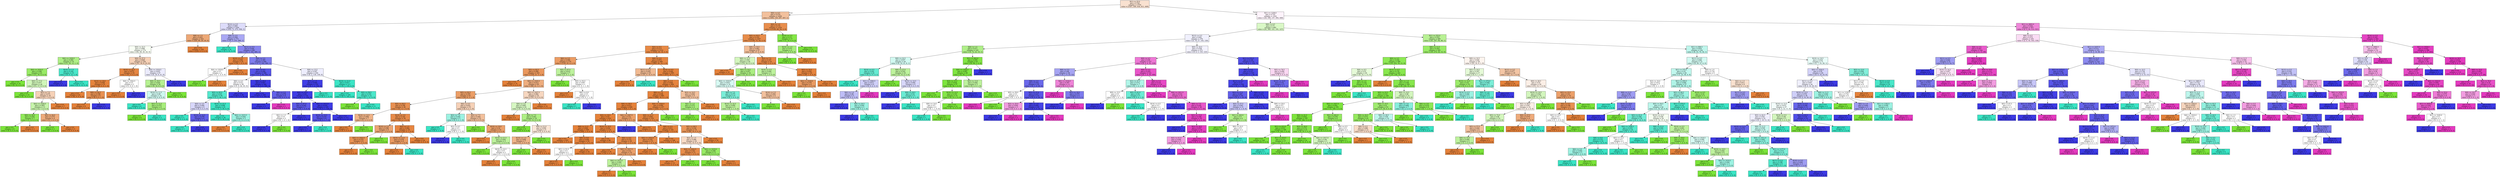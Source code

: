 digraph Tree {
node [shape=box, style="filled", color="black"] ;
0 [label="X[1] <= 25.0\ngini = 0.743\nsamples = 3750\nvalue = [1507, 549, 434, 811, 449]", fillcolor="#f9e1d0"] ;
1 [label="X[8] <= 6.5\ngini = 0.574\nsamples = 2428\nvalue = [1464, 159, 297, 507, 1]", fillcolor="#f2c09c"] ;
0 -> 1 [labeldistance=2.5, labelangle=45, headlabel="True"] ;
2 [label="X[12] <= 0.5\ngini = 0.683\nsamples = 1204\nvalue = [355, 71, 273, 504, 1]", fillcolor="#dddcfa"] ;
1 -> 2 ;
3 [label="X[8] <= 1.5\ngini = 0.421\nsamples = 432\nvalue = [320, 68, 20, 24, 0]", fillcolor="#eda876"] ;
2 -> 3 ;
4 [label="X[9] <= 22.5\ngini = 0.688\nsamples = 174\nvalue = [62, 68, 20, 24, 0]", fillcolor="#f8fef4"] ;
3 -> 4 ;
5 [label="X[4] <= 1029.5\ngini = 0.495\nsamples = 74\nvalue = [11, 50, 12, 1, 0]", fillcolor="#aeef86"] ;
4 -> 5 ;
6 [label="X[4] <= 1016.5\ngini = 0.296\nsamples = 61\nvalue = [11, 50, 0, 0, 0]", fillcolor="#98eb65"] ;
5 -> 6 ;
7 [label="gini = 0.0\nsamples = 33\nvalue = [0, 33, 0, 0, 0]", fillcolor="#7be539"] ;
6 -> 7 ;
8 [label="X[9] <= 17.5\ngini = 0.477\nsamples = 28\nvalue = [11, 17, 0, 0, 0]", fillcolor="#d0f6b9"] ;
6 -> 8 ;
9 [label="gini = 0.0\nsamples = 10\nvalue = [0, 10, 0, 0, 0]", fillcolor="#7be539"] ;
8 -> 9 ;
10 [label="X[3] <= 7.5\ngini = 0.475\nsamples = 18\nvalue = [11, 7, 0, 0, 0]", fillcolor="#f6d1b7"] ;
8 -> 10 ;
11 [label="X[4] <= 1026.0\ngini = 0.463\nsamples = 11\nvalue = [4, 7, 0, 0, 0]", fillcolor="#c6f4aa"] ;
10 -> 11 ;
12 [label="X[9] <= 20.5\ngini = 0.245\nsamples = 7\nvalue = [1, 6, 0, 0, 0]", fillcolor="#91e95a"] ;
11 -> 12 ;
13 [label="gini = 0.0\nsamples = 6\nvalue = [0, 6, 0, 0, 0]", fillcolor="#7be539"] ;
12 -> 13 ;
14 [label="gini = 0.0\nsamples = 1\nvalue = [1, 0, 0, 0, 0]", fillcolor="#e58139"] ;
12 -> 14 ;
15 [label="X[5] <= 44.0\ngini = 0.375\nsamples = 4\nvalue = [3, 1, 0, 0, 0]", fillcolor="#eeab7b"] ;
11 -> 15 ;
16 [label="gini = 0.0\nsamples = 1\nvalue = [0, 1, 0, 0, 0]", fillcolor="#7be539"] ;
15 -> 16 ;
17 [label="gini = 0.0\nsamples = 3\nvalue = [3, 0, 0, 0, 0]", fillcolor="#e58139"] ;
15 -> 17 ;
18 [label="gini = 0.0\nsamples = 7\nvalue = [7, 0, 0, 0, 0]", fillcolor="#e58139"] ;
10 -> 18 ;
19 [label="X[10] <= 1.5\ngini = 0.142\nsamples = 13\nvalue = [0, 0, 12, 1, 0]", fillcolor="#49e7ca"] ;
5 -> 19 ;
20 [label="gini = 0.0\nsamples = 1\nvalue = [0, 0, 0, 1, 0]", fillcolor="#3c39e5"] ;
19 -> 20 ;
21 [label="gini = 0.0\nsamples = 12\nvalue = [0, 0, 12, 0, 0]", fillcolor="#39e5c5"] ;
19 -> 21 ;
22 [label="X[9] <= 27.5\ngini = 0.648\nsamples = 100\nvalue = [51, 18, 8, 23, 0]", fillcolor="#f6d1b7"] ;
4 -> 22 ;
23 [label="X[10] <= 22.5\ngini = 0.073\nsamples = 53\nvalue = [51, 0, 0, 2, 0]", fillcolor="#e68641"] ;
22 -> 23 ;
24 [label="X[10] <= 18.0\ngini = 0.038\nsamples = 51\nvalue = [50, 0, 0, 1, 0]", fillcolor="#e6843d"] ;
23 -> 24 ;
25 [label="gini = 0.0\nsamples = 42\nvalue = [42, 0, 0, 0, 0]", fillcolor="#e58139"] ;
24 -> 25 ;
26 [label="X[9] <= 26.5\ngini = 0.198\nsamples = 9\nvalue = [8, 0, 0, 1, 0]", fillcolor="#e89152"] ;
24 -> 26 ;
27 [label="gini = 0.0\nsamples = 8\nvalue = [8, 0, 0, 0, 0]", fillcolor="#e58139"] ;
26 -> 27 ;
28 [label="gini = 0.0\nsamples = 1\nvalue = [0, 0, 0, 1, 0]", fillcolor="#3c39e5"] ;
26 -> 28 ;
29 [label="X[4] <= 1022.5\ngini = 0.5\nsamples = 2\nvalue = [1, 0, 0, 1, 0]", fillcolor="#ffffff"] ;
23 -> 29 ;
30 [label="gini = 0.0\nsamples = 1\nvalue = [1, 0, 0, 0, 0]", fillcolor="#e58139"] ;
29 -> 30 ;
31 [label="gini = 0.0\nsamples = 1\nvalue = [0, 0, 0, 1, 0]", fillcolor="#3c39e5"] ;
29 -> 31 ;
32 [label="X[4] <= 1018.5\ngini = 0.625\nsamples = 47\nvalue = [0, 18, 8, 21, 0]", fillcolor="#ebebfc"] ;
22 -> 32 ;
33 [label="X[9] <= 30.5\ngini = 0.426\nsamples = 26\nvalue = [0, 18, 8, 0, 0]", fillcolor="#b6f191"] ;
32 -> 33 ;
34 [label="X[10] <= 11.5\ngini = 0.49\nsamples = 14\nvalue = [0, 6, 8, 0, 0]", fillcolor="#cef8f0"] ;
33 -> 34 ;
35 [label="gini = 0.0\nsamples = 6\nvalue = [0, 0, 6, 0, 0]", fillcolor="#39e5c5"] ;
34 -> 35 ;
36 [label="X[3] <= 11.5\ngini = 0.375\nsamples = 8\nvalue = [0, 6, 2, 0, 0]", fillcolor="#a7ee7b"] ;
34 -> 36 ;
37 [label="gini = 0.0\nsamples = 6\nvalue = [0, 6, 0, 0, 0]", fillcolor="#7be539"] ;
36 -> 37 ;
38 [label="gini = 0.0\nsamples = 2\nvalue = [0, 0, 2, 0, 0]", fillcolor="#39e5c5"] ;
36 -> 38 ;
39 [label="gini = 0.0\nsamples = 12\nvalue = [0, 12, 0, 0, 0]", fillcolor="#7be539"] ;
33 -> 39 ;
40 [label="gini = 0.0\nsamples = 21\nvalue = [0, 0, 0, 21, 0]", fillcolor="#3c39e5"] ;
32 -> 40 ;
41 [label="gini = 0.0\nsamples = 258\nvalue = [258, 0, 0, 0, 0]", fillcolor="#e58139"] ;
3 -> 41 ;
42 [label="X[8] <= 3.5\ngini = 0.504\nsamples = 772\nvalue = [35, 3, 253, 480, 1]", fillcolor="#aaa8f4"] ;
2 -> 42 ;
43 [label="gini = 0.0\nsamples = 91\nvalue = [0, 0, 91, 0, 0]", fillcolor="#39e5c5"] ;
42 -> 43 ;
44 [label="X[11] <= 0.5\ngini = 0.444\nsamples = 681\nvalue = [35, 3, 162, 480, 1]", fillcolor="#8886ef"] ;
42 -> 44 ;
45 [label="X[10] <= 0.5\ngini = 0.056\nsamples = 35\nvalue = [34, 1, 0, 0, 0]", fillcolor="#e6853f"] ;
44 -> 45 ;
46 [label="X[4] <= 1018.0\ngini = 0.5\nsamples = 2\nvalue = [1, 1, 0, 0, 0]", fillcolor="#ffffff"] ;
45 -> 46 ;
47 [label="gini = 0.0\nsamples = 1\nvalue = [0, 1, 0, 0, 0]", fillcolor="#7be539"] ;
46 -> 47 ;
48 [label="gini = 0.0\nsamples = 1\nvalue = [1, 0, 0, 0, 0]", fillcolor="#e58139"] ;
46 -> 48 ;
49 [label="gini = 0.0\nsamples = 33\nvalue = [33, 0, 0, 0, 0]", fillcolor="#e58139"] ;
45 -> 49 ;
50 [label="X[8] <= 5.5\ngini = 0.385\nsamples = 646\nvalue = [1, 2, 162, 480, 1]", fillcolor="#7f7dee"] ;
44 -> 50 ;
51 [label="X[9] <= 4.5\ngini = 0.206\nsamples = 396\nvalue = [1, 0, 44, 350, 1]", fillcolor="#5553e8"] ;
50 -> 51 ;
52 [label="X[8] <= 4.5\ngini = 0.511\nsamples = 90\nvalue = [1, 0, 44, 45, 0]", fillcolor="#fbfbfe"] ;
51 -> 52 ;
53 [label="X[5] <= 65.5\ngini = 0.215\nsamples = 50\nvalue = [1, 0, 44, 5, 0]", fillcolor="#53e8cd"] ;
52 -> 53 ;
54 [label="X[9] <= 3.5\ngini = 0.494\nsamples = 9\nvalue = [0, 0, 4, 5, 0]", fillcolor="#d8d7fa"] ;
53 -> 54 ;
55 [label="gini = 0.0\nsamples = 3\nvalue = [0, 0, 3, 0, 0]", fillcolor="#39e5c5"] ;
54 -> 55 ;
56 [label="X[10] <= 12.5\ngini = 0.278\nsamples = 6\nvalue = [0, 0, 1, 5, 0]", fillcolor="#6361ea"] ;
54 -> 56 ;
57 [label="gini = 0.0\nsamples = 1\nvalue = [0, 0, 1, 0, 0]", fillcolor="#39e5c5"] ;
56 -> 57 ;
58 [label="gini = 0.0\nsamples = 5\nvalue = [0, 0, 0, 5, 0]", fillcolor="#3c39e5"] ;
56 -> 58 ;
59 [label="X[10] <= 21.5\ngini = 0.048\nsamples = 41\nvalue = [1, 0, 40, 0, 0]", fillcolor="#3ee6c6"] ;
53 -> 59 ;
60 [label="gini = 0.0\nsamples = 38\nvalue = [0, 0, 38, 0, 0]", fillcolor="#39e5c5"] ;
59 -> 60 ;
61 [label="X[4] <= 1015.5\ngini = 0.444\nsamples = 3\nvalue = [1, 0, 2, 0, 0]", fillcolor="#9cf2e2"] ;
59 -> 61 ;
62 [label="gini = 0.0\nsamples = 1\nvalue = [1, 0, 0, 0, 0]", fillcolor="#e58139"] ;
61 -> 62 ;
63 [label="gini = 0.0\nsamples = 2\nvalue = [0, 0, 2, 0, 0]", fillcolor="#39e5c5"] ;
61 -> 63 ;
64 [label="gini = 0.0\nsamples = 40\nvalue = [0, 0, 0, 40, 0]", fillcolor="#3c39e5"] ;
52 -> 64 ;
65 [label="X[9] <= 29.5\ngini = 0.007\nsamples = 306\nvalue = [0, 0, 0, 305, 1]", fillcolor="#3d3ae5"] ;
51 -> 65 ;
66 [label="gini = 0.0\nsamples = 300\nvalue = [0, 0, 0, 300, 0]", fillcolor="#3c39e5"] ;
65 -> 66 ;
67 [label="X[6] <= 2.5\ngini = 0.278\nsamples = 6\nvalue = [0, 0, 0, 5, 1]", fillcolor="#6361ea"] ;
65 -> 67 ;
68 [label="gini = 0.0\nsamples = 5\nvalue = [0, 0, 0, 5, 0]", fillcolor="#3c39e5"] ;
67 -> 68 ;
69 [label="gini = 0.0\nsamples = 1\nvalue = [0, 0, 0, 0, 1]", fillcolor="#e539c0"] ;
67 -> 69 ;
70 [label="X[9] <= 15.5\ngini = 0.507\nsamples = 250\nvalue = [0, 2, 118, 130, 0]", fillcolor="#ededfd"] ;
50 -> 70 ;
71 [label="X[7] <= 1.5\ngini = 0.044\nsamples = 133\nvalue = [0, 1, 2, 130, 0]", fillcolor="#403ee6"] ;
70 -> 71 ;
72 [label="X[3] <= 10.5\ngini = 0.03\nsamples = 132\nvalue = [0, 1, 1, 130, 0]", fillcolor="#3f3ce5"] ;
71 -> 72 ;
73 [label="X[5] <= 87.0\ngini = 0.245\nsamples = 7\nvalue = [0, 1, 0, 6, 0]", fillcolor="#5d5ae9"] ;
72 -> 73 ;
74 [label="X[2] <= 1.5\ngini = 0.5\nsamples = 2\nvalue = [0, 1, 0, 1, 0]", fillcolor="#ffffff"] ;
73 -> 74 ;
75 [label="gini = 0.0\nsamples = 1\nvalue = [0, 0, 0, 1, 0]", fillcolor="#3c39e5"] ;
74 -> 75 ;
76 [label="gini = 0.0\nsamples = 1\nvalue = [0, 1, 0, 0, 0]", fillcolor="#7be539"] ;
74 -> 76 ;
77 [label="gini = 0.0\nsamples = 5\nvalue = [0, 0, 0, 5, 0]", fillcolor="#3c39e5"] ;
73 -> 77 ;
78 [label="X[4] <= 1013.5\ngini = 0.016\nsamples = 125\nvalue = [0, 0, 1, 124, 0]", fillcolor="#3e3be5"] ;
72 -> 78 ;
79 [label="X[10] <= 19.5\ngini = 0.219\nsamples = 8\nvalue = [0, 0, 1, 7, 0]", fillcolor="#5855e9"] ;
78 -> 79 ;
80 [label="gini = 0.0\nsamples = 7\nvalue = [0, 0, 0, 7, 0]", fillcolor="#3c39e5"] ;
79 -> 80 ;
81 [label="gini = 0.0\nsamples = 1\nvalue = [0, 0, 1, 0, 0]", fillcolor="#39e5c5"] ;
79 -> 81 ;
82 [label="gini = 0.0\nsamples = 117\nvalue = [0, 0, 0, 117, 0]", fillcolor="#3c39e5"] ;
78 -> 82 ;
83 [label="gini = 0.0\nsamples = 1\nvalue = [0, 0, 1, 0, 0]", fillcolor="#39e5c5"] ;
71 -> 83 ;
84 [label="X[10] <= 21.5\ngini = 0.017\nsamples = 117\nvalue = [0, 1, 116, 0, 0]", fillcolor="#3be5c6"] ;
70 -> 84 ;
85 [label="gini = 0.0\nsamples = 105\nvalue = [0, 0, 105, 0, 0]", fillcolor="#39e5c5"] ;
84 -> 85 ;
86 [label="X[5] <= 58.5\ngini = 0.153\nsamples = 12\nvalue = [0, 1, 11, 0, 0]", fillcolor="#4be7ca"] ;
84 -> 86 ;
87 [label="gini = 0.0\nsamples = 1\nvalue = [0, 1, 0, 0, 0]", fillcolor="#7be539"] ;
86 -> 87 ;
88 [label="gini = 0.0\nsamples = 11\nvalue = [0, 0, 11, 0, 0]", fillcolor="#39e5c5"] ;
86 -> 88 ;
89 [label="X[0] <= 1.0\ngini = 0.174\nsamples = 1224\nvalue = [1109, 88, 24, 3, 0]", fillcolor="#e88e4d"] ;
1 -> 89 ;
90 [label="X[5] <= 93.5\ngini = 0.153\nsamples = 1207\nvalue = [1108, 72, 24, 3, 0]", fillcolor="#e78c4a"] ;
89 -> 90 ;
91 [label="X[3] <= 9.5\ngini = 0.113\nsamples = 1110\nvalue = [1044, 45, 18, 3, 0]", fillcolor="#e78945"] ;
90 -> 91 ;
92 [label="X[6] <= 2.5\ngini = 0.309\nsamples = 170\nvalue = [139, 25, 4, 2, 0]", fillcolor="#eb9c63"] ;
91 -> 92 ;
93 [label="X[5] <= 82.5\ngini = 0.266\nsamples = 163\nvalue = [138, 21, 3, 1, 0]", fillcolor="#ea975c"] ;
92 -> 93 ;
94 [label="gini = 0.0\nsamples = 70\nvalue = [70, 0, 0, 0, 0]", fillcolor="#e58139"] ;
93 -> 94 ;
95 [label="X[4] <= 1025.5\ngini = 0.413\nsamples = 93\nvalue = [68, 21, 3, 1, 0]", fillcolor="#eead7e"] ;
93 -> 95 ;
96 [label="X[5] <= 92.5\ngini = 0.335\nsamples = 61\nvalue = [49, 8, 3, 1, 0]", fillcolor="#eb9e66"] ;
95 -> 96 ;
97 [label="X[5] <= 84.5\ngini = 0.198\nsamples = 46\nvalue = [41, 4, 1, 0, 0]", fillcolor="#e89051"] ;
96 -> 97 ;
98 [label="X[10] <= 12.5\ngini = 0.408\nsamples = 7\nvalue = [5, 2, 0, 0, 0]", fillcolor="#efb388"] ;
97 -> 98 ;
99 [label="gini = 0.0\nsamples = 5\nvalue = [5, 0, 0, 0, 0]", fillcolor="#e58139"] ;
98 -> 99 ;
100 [label="gini = 0.0\nsamples = 2\nvalue = [0, 2, 0, 0, 0]", fillcolor="#7be539"] ;
98 -> 100 ;
101 [label="X[10] <= 3.5\ngini = 0.145\nsamples = 39\nvalue = [36, 2, 1, 0, 0]", fillcolor="#e78b49"] ;
97 -> 101 ;
102 [label="X[10] <= 2.5\ngini = 0.346\nsamples = 9\nvalue = [7, 2, 0, 0, 0]", fillcolor="#eca572"] ;
101 -> 102 ;
103 [label="X[4] <= 1022.5\ngini = 0.219\nsamples = 8\nvalue = [7, 1, 0, 0, 0]", fillcolor="#e99355"] ;
102 -> 103 ;
104 [label="gini = 0.0\nsamples = 7\nvalue = [7, 0, 0, 0, 0]", fillcolor="#e58139"] ;
103 -> 104 ;
105 [label="gini = 0.0\nsamples = 1\nvalue = [0, 1, 0, 0, 0]", fillcolor="#7be539"] ;
103 -> 105 ;
106 [label="gini = 0.0\nsamples = 1\nvalue = [0, 1, 0, 0, 0]", fillcolor="#7be539"] ;
102 -> 106 ;
107 [label="X[2] <= 1.5\ngini = 0.064\nsamples = 30\nvalue = [29, 0, 1, 0, 0]", fillcolor="#e68540"] ;
101 -> 107 ;
108 [label="X[10] <= 11.0\ngini = 0.278\nsamples = 6\nvalue = [5, 0, 1, 0, 0]", fillcolor="#ea9a61"] ;
107 -> 108 ;
109 [label="gini = 0.0\nsamples = 5\nvalue = [5, 0, 0, 0, 0]", fillcolor="#e58139"] ;
108 -> 109 ;
110 [label="gini = 0.0\nsamples = 1\nvalue = [0, 0, 1, 0, 0]", fillcolor="#39e5c5"] ;
108 -> 110 ;
111 [label="gini = 0.0\nsamples = 24\nvalue = [24, 0, 0, 0, 0]", fillcolor="#e58139"] ;
107 -> 111 ;
112 [label="X[6] <= 0.5\ngini = 0.622\nsamples = 15\nvalue = [8, 4, 2, 1, 0]", fillcolor="#f6d1b7"] ;
96 -> 112 ;
113 [label="X[3] <= 7.0\ngini = 0.444\nsamples = 3\nvalue = [0, 0, 2, 1, 0]", fillcolor="#9cf2e2"] ;
112 -> 113 ;
114 [label="gini = 0.0\nsamples = 1\nvalue = [0, 0, 1, 0, 0]", fillcolor="#39e5c5"] ;
113 -> 114 ;
115 [label="X[3] <= 8.5\ngini = 0.5\nsamples = 2\nvalue = [0, 0, 1, 1, 0]", fillcolor="#ffffff"] ;
113 -> 115 ;
116 [label="gini = 0.0\nsamples = 1\nvalue = [0, 0, 0, 1, 0]", fillcolor="#3c39e5"] ;
115 -> 116 ;
117 [label="gini = 0.0\nsamples = 1\nvalue = [0, 0, 1, 0, 0]", fillcolor="#39e5c5"] ;
115 -> 117 ;
118 [label="X[3] <= 7.5\ngini = 0.444\nsamples = 12\nvalue = [8, 4, 0, 0, 0]", fillcolor="#f2c09c"] ;
112 -> 118 ;
119 [label="gini = 0.0\nsamples = 2\nvalue = [0, 2, 0, 0, 0]", fillcolor="#7be539"] ;
118 -> 119 ;
120 [label="X[10] <= 16.0\ngini = 0.32\nsamples = 10\nvalue = [8, 2, 0, 0, 0]", fillcolor="#eca06a"] ;
118 -> 120 ;
121 [label="gini = 0.0\nsamples = 7\nvalue = [7, 0, 0, 0, 0]", fillcolor="#e58139"] ;
120 -> 121 ;
122 [label="X[10] <= 21.5\ngini = 0.444\nsamples = 3\nvalue = [1, 2, 0, 0, 0]", fillcolor="#bdf29c"] ;
120 -> 122 ;
123 [label="gini = 0.0\nsamples = 1\nvalue = [0, 1, 0, 0, 0]", fillcolor="#7be539"] ;
122 -> 123 ;
124 [label="X[10] <= 22.5\ngini = 0.5\nsamples = 2\nvalue = [1, 1, 0, 0, 0]", fillcolor="#ffffff"] ;
122 -> 124 ;
125 [label="gini = 0.0\nsamples = 1\nvalue = [1, 0, 0, 0, 0]", fillcolor="#e58139"] ;
124 -> 125 ;
126 [label="gini = 0.0\nsamples = 1\nvalue = [0, 1, 0, 0, 0]", fillcolor="#7be539"] ;
124 -> 126 ;
127 [label="X[4] <= 1027.5\ngini = 0.482\nsamples = 32\nvalue = [19, 13, 0, 0, 0]", fillcolor="#f7d7c0"] ;
95 -> 127 ;
128 [label="X[9] <= 3.5\ngini = 0.483\nsamples = 22\nvalue = [9, 13, 0, 0, 0]", fillcolor="#d6f7c2"] ;
127 -> 128 ;
129 [label="gini = 0.0\nsamples = 4\nvalue = [4, 0, 0, 0, 0]", fillcolor="#e58139"] ;
128 -> 129 ;
130 [label="X[9] <= 7.5\ngini = 0.401\nsamples = 18\nvalue = [5, 13, 0, 0, 0]", fillcolor="#aeef85"] ;
128 -> 130 ;
131 [label="gini = 0.0\nsamples = 9\nvalue = [0, 9, 0, 0, 0]", fillcolor="#7be539"] ;
130 -> 131 ;
132 [label="X[9] <= 21.0\ngini = 0.494\nsamples = 9\nvalue = [5, 4, 0, 0, 0]", fillcolor="#fae6d7"] ;
130 -> 132 ;
133 [label="X[10] <= 1.5\ngini = 0.408\nsamples = 7\nvalue = [5, 2, 0, 0, 0]", fillcolor="#efb388"] ;
132 -> 133 ;
134 [label="gini = 0.0\nsamples = 2\nvalue = [0, 2, 0, 0, 0]", fillcolor="#7be539"] ;
133 -> 134 ;
135 [label="gini = 0.0\nsamples = 5\nvalue = [5, 0, 0, 0, 0]", fillcolor="#e58139"] ;
133 -> 135 ;
136 [label="gini = 0.0\nsamples = 2\nvalue = [0, 2, 0, 0, 0]", fillcolor="#7be539"] ;
132 -> 136 ;
137 [label="gini = 0.0\nsamples = 10\nvalue = [10, 0, 0, 0, 0]", fillcolor="#e58139"] ;
127 -> 137 ;
138 [label="X[5] <= 87.0\ngini = 0.612\nsamples = 7\nvalue = [1, 4, 1, 1, 0]", fillcolor="#bdf29c"] ;
92 -> 138 ;
139 [label="gini = 0.0\nsamples = 4\nvalue = [0, 4, 0, 0, 0]", fillcolor="#7be539"] ;
138 -> 139 ;
140 [label="X[5] <= 92.5\ngini = 0.667\nsamples = 3\nvalue = [1, 0, 1, 1, 0]", fillcolor="#ffffff"] ;
138 -> 140 ;
141 [label="gini = 0.0\nsamples = 1\nvalue = [1, 0, 0, 0, 0]", fillcolor="#e58139"] ;
140 -> 141 ;
142 [label="X[6] <= 6.0\ngini = 0.5\nsamples = 2\nvalue = [0, 0, 1, 1, 0]", fillcolor="#ffffff"] ;
140 -> 142 ;
143 [label="gini = 0.0\nsamples = 1\nvalue = [0, 0, 1, 0, 0]", fillcolor="#39e5c5"] ;
142 -> 143 ;
144 [label="gini = 0.0\nsamples = 1\nvalue = [0, 0, 0, 1, 0]", fillcolor="#3c39e5"] ;
142 -> 144 ;
145 [label="X[9] <= 2.5\ngini = 0.072\nsamples = 940\nvalue = [905, 20, 14, 1, 0]", fillcolor="#e68641"] ;
91 -> 145 ;
146 [label="X[11] <= 0.5\ngini = 0.429\nsamples = 45\nvalue = [31, 0, 14, 0, 0]", fillcolor="#f1ba92"] ;
145 -> 146 ;
147 [label="gini = 0.0\nsamples = 31\nvalue = [31, 0, 0, 0, 0]", fillcolor="#e58139"] ;
146 -> 147 ;
148 [label="gini = 0.0\nsamples = 14\nvalue = [0, 0, 14, 0, 0]", fillcolor="#39e5c5"] ;
146 -> 148 ;
149 [label="X[14] <= 0.5\ngini = 0.046\nsamples = 895\nvalue = [874, 20, 0, 1, 0]", fillcolor="#e6843e"] ;
145 -> 149 ;
150 [label="X[6] <= 4.5\ngini = 0.044\nsamples = 894\nvalue = [874, 19, 0, 1, 0]", fillcolor="#e6843e"] ;
149 -> 150 ;
151 [label="X[6] <= 1.5\ngini = 0.038\nsamples = 885\nvalue = [868, 16, 0, 1, 0]", fillcolor="#e6833d"] ;
150 -> 151 ;
152 [label="X[9] <= 30.5\ngini = 0.013\nsamples = 628\nvalue = [624, 3, 0, 1, 0]", fillcolor="#e5823a"] ;
151 -> 152 ;
153 [label="X[3] <= 18.5\ngini = 0.01\nsamples = 623\nvalue = [620, 3, 0, 0, 0]", fillcolor="#e5823a"] ;
152 -> 153 ;
154 [label="X[8] <= 11.5\ngini = 0.004\nsamples = 509\nvalue = [508, 1, 0, 0, 0]", fillcolor="#e58139"] ;
153 -> 154 ;
155 [label="gini = 0.0\nsamples = 455\nvalue = [455, 0, 0, 0, 0]", fillcolor="#e58139"] ;
154 -> 155 ;
156 [label="X[9] <= 9.0\ngini = 0.036\nsamples = 54\nvalue = [53, 1, 0, 0, 0]", fillcolor="#e5833d"] ;
154 -> 156 ;
157 [label="X[5] <= 91.0\ngini = 0.5\nsamples = 2\nvalue = [1, 1, 0, 0, 0]", fillcolor="#ffffff"] ;
156 -> 157 ;
158 [label="gini = 0.0\nsamples = 1\nvalue = [1, 0, 0, 0, 0]", fillcolor="#e58139"] ;
157 -> 158 ;
159 [label="gini = 0.0\nsamples = 1\nvalue = [0, 1, 0, 0, 0]", fillcolor="#7be539"] ;
157 -> 159 ;
160 [label="gini = 0.0\nsamples = 52\nvalue = [52, 0, 0, 0, 0]", fillcolor="#e58139"] ;
156 -> 160 ;
161 [label="X[10] <= 19.5\ngini = 0.034\nsamples = 114\nvalue = [112, 2, 0, 0, 0]", fillcolor="#e5833d"] ;
153 -> 161 ;
162 [label="gini = 0.0\nsamples = 86\nvalue = [86, 0, 0, 0, 0]", fillcolor="#e58139"] ;
161 -> 162 ;
163 [label="X[8] <= 8.0\ngini = 0.133\nsamples = 28\nvalue = [26, 2, 0, 0, 0]", fillcolor="#e78b48"] ;
161 -> 163 ;
164 [label="gini = 0.0\nsamples = 18\nvalue = [18, 0, 0, 0, 0]", fillcolor="#e58139"] ;
163 -> 164 ;
165 [label="X[4] <= 1017.5\ngini = 0.32\nsamples = 10\nvalue = [8, 2, 0, 0, 0]", fillcolor="#eca06a"] ;
163 -> 165 ;
166 [label="X[4] <= 1013.5\ngini = 0.444\nsamples = 3\nvalue = [1, 2, 0, 0, 0]", fillcolor="#bdf29c"] ;
165 -> 166 ;
167 [label="gini = 0.0\nsamples = 1\nvalue = [1, 0, 0, 0, 0]", fillcolor="#e58139"] ;
166 -> 167 ;
168 [label="gini = 0.0\nsamples = 2\nvalue = [0, 2, 0, 0, 0]", fillcolor="#7be539"] ;
166 -> 168 ;
169 [label="gini = 0.0\nsamples = 7\nvalue = [7, 0, 0, 0, 0]", fillcolor="#e58139"] ;
165 -> 169 ;
170 [label="X[4] <= 1007.5\ngini = 0.32\nsamples = 5\nvalue = [4, 0, 0, 1, 0]", fillcolor="#eca06a"] ;
152 -> 170 ;
171 [label="gini = 0.0\nsamples = 1\nvalue = [0, 0, 0, 1, 0]", fillcolor="#3c39e5"] ;
170 -> 171 ;
172 [label="gini = 0.0\nsamples = 4\nvalue = [4, 0, 0, 0, 0]", fillcolor="#e58139"] ;
170 -> 172 ;
173 [label="X[4] <= 1026.0\ngini = 0.096\nsamples = 257\nvalue = [244, 13, 0, 0, 0]", fillcolor="#e68844"] ;
151 -> 173 ;
174 [label="X[9] <= 21.5\ngini = 0.083\nsamples = 255\nvalue = [244, 11, 0, 0, 0]", fillcolor="#e68742"] ;
173 -> 174 ;
175 [label="X[9] <= 4.5\ngini = 0.011\nsamples = 181\nvalue = [180, 1, 0, 0, 0]", fillcolor="#e5823a"] ;
174 -> 175 ;
176 [label="X[4] <= 1022.0\ngini = 0.142\nsamples = 13\nvalue = [12, 1, 0, 0, 0]", fillcolor="#e78c49"] ;
175 -> 176 ;
177 [label="gini = 0.0\nsamples = 12\nvalue = [12, 0, 0, 0, 0]", fillcolor="#e58139"] ;
176 -> 177 ;
178 [label="gini = 0.0\nsamples = 1\nvalue = [0, 1, 0, 0, 0]", fillcolor="#7be539"] ;
176 -> 178 ;
179 [label="gini = 0.0\nsamples = 168\nvalue = [168, 0, 0, 0, 0]", fillcolor="#e58139"] ;
175 -> 179 ;
180 [label="X[5] <= 68.5\ngini = 0.234\nsamples = 74\nvalue = [64, 10, 0, 0, 0]", fillcolor="#e99558"] ;
174 -> 180 ;
181 [label="X[2] <= 1.5\ngini = 0.486\nsamples = 24\nvalue = [14, 10, 0, 0, 0]", fillcolor="#f8dbc6"] ;
180 -> 181 ;
182 [label="X[4] <= 1022.5\ngini = 0.142\nsamples = 13\nvalue = [12, 1, 0, 0, 0]", fillcolor="#e78c49"] ;
181 -> 182 ;
183 [label="gini = 0.0\nsamples = 12\nvalue = [12, 0, 0, 0, 0]", fillcolor="#e58139"] ;
182 -> 183 ;
184 [label="gini = 0.0\nsamples = 1\nvalue = [0, 1, 0, 0, 0]", fillcolor="#7be539"] ;
182 -> 184 ;
185 [label="X[4] <= 1019.0\ngini = 0.298\nsamples = 11\nvalue = [2, 9, 0, 0, 0]", fillcolor="#98eb65"] ;
181 -> 185 ;
186 [label="gini = 0.0\nsamples = 9\nvalue = [0, 9, 0, 0, 0]", fillcolor="#7be539"] ;
185 -> 186 ;
187 [label="gini = 0.0\nsamples = 2\nvalue = [2, 0, 0, 0, 0]", fillcolor="#e58139"] ;
185 -> 187 ;
188 [label="gini = 0.0\nsamples = 50\nvalue = [50, 0, 0, 0, 0]", fillcolor="#e58139"] ;
180 -> 188 ;
189 [label="gini = 0.0\nsamples = 2\nvalue = [0, 2, 0, 0, 0]", fillcolor="#7be539"] ;
173 -> 189 ;
190 [label="X[3] <= 14.5\ngini = 0.444\nsamples = 9\nvalue = [6, 3, 0, 0, 0]", fillcolor="#f2c09c"] ;
150 -> 190 ;
191 [label="X[2] <= 1.5\ngini = 0.375\nsamples = 4\nvalue = [1, 3, 0, 0, 0]", fillcolor="#a7ee7b"] ;
190 -> 191 ;
192 [label="gini = 0.0\nsamples = 3\nvalue = [0, 3, 0, 0, 0]", fillcolor="#7be539"] ;
191 -> 192 ;
193 [label="gini = 0.0\nsamples = 1\nvalue = [1, 0, 0, 0, 0]", fillcolor="#e58139"] ;
191 -> 193 ;
194 [label="gini = 0.0\nsamples = 5\nvalue = [5, 0, 0, 0, 0]", fillcolor="#e58139"] ;
190 -> 194 ;
195 [label="gini = 0.0\nsamples = 1\nvalue = [0, 1, 0, 0, 0]", fillcolor="#7be539"] ;
149 -> 195 ;
196 [label="X[9] <= 10.5\ngini = 0.483\nsamples = 97\nvalue = [64, 27, 6, 0, 0]", fillcolor="#f1bc96"] ;
90 -> 196 ;
197 [label="X[8] <= 11.5\ngini = 0.583\nsamples = 44\nvalue = [14, 24, 6, 0, 0]", fillcolor="#d3f6bd"] ;
196 -> 197 ;
198 [label="gini = 0.0\nsamples = 10\nvalue = [10, 0, 0, 0, 0]", fillcolor="#e58139"] ;
197 -> 198 ;
199 [label="X[3] <= 10.5\ngini = 0.457\nsamples = 34\nvalue = [4, 24, 6, 0, 0]", fillcolor="#aaee80"] ;
197 -> 199 ;
200 [label="X[4] <= 1019.5\ngini = 0.653\nsamples = 14\nvalue = [4, 4, 6, 0, 0]", fillcolor="#d7faf3"] ;
199 -> 200 ;
201 [label="X[9] <= 7.5\ngini = 0.375\nsamples = 8\nvalue = [0, 2, 6, 0, 0]", fillcolor="#7beed8"] ;
200 -> 201 ;
202 [label="X[10] <= 22.5\ngini = 0.444\nsamples = 3\nvalue = [0, 2, 1, 0, 0]", fillcolor="#bdf29c"] ;
201 -> 202 ;
203 [label="gini = 0.0\nsamples = 2\nvalue = [0, 2, 0, 0, 0]", fillcolor="#7be539"] ;
202 -> 203 ;
204 [label="gini = 0.0\nsamples = 1\nvalue = [0, 0, 1, 0, 0]", fillcolor="#39e5c5"] ;
202 -> 204 ;
205 [label="gini = 0.0\nsamples = 5\nvalue = [0, 0, 5, 0, 0]", fillcolor="#39e5c5"] ;
201 -> 205 ;
206 [label="X[10] <= 2.5\ngini = 0.444\nsamples = 6\nvalue = [4, 2, 0, 0, 0]", fillcolor="#f2c09c"] ;
200 -> 206 ;
207 [label="gini = 0.0\nsamples = 2\nvalue = [0, 2, 0, 0, 0]", fillcolor="#7be539"] ;
206 -> 207 ;
208 [label="gini = 0.0\nsamples = 4\nvalue = [4, 0, 0, 0, 0]", fillcolor="#e58139"] ;
206 -> 208 ;
209 [label="gini = 0.0\nsamples = 20\nvalue = [0, 20, 0, 0, 0]", fillcolor="#7be539"] ;
199 -> 209 ;
210 [label="X[3] <= 7.5\ngini = 0.107\nsamples = 53\nvalue = [50, 3, 0, 0, 0]", fillcolor="#e78945"] ;
196 -> 210 ;
211 [label="X[10] <= 4.5\ngini = 0.444\nsamples = 3\nvalue = [1, 2, 0, 0, 0]", fillcolor="#bdf29c"] ;
210 -> 211 ;
212 [label="gini = 0.0\nsamples = 2\nvalue = [0, 2, 0, 0, 0]", fillcolor="#7be539"] ;
211 -> 212 ;
213 [label="gini = 0.0\nsamples = 1\nvalue = [1, 0, 0, 0, 0]", fillcolor="#e58139"] ;
211 -> 213 ;
214 [label="X[3] <= 10.5\ngini = 0.039\nsamples = 50\nvalue = [49, 1, 0, 0, 0]", fillcolor="#e6843d"] ;
210 -> 214 ;
215 [label="X[4] <= 1018.0\ngini = 0.278\nsamples = 6\nvalue = [5, 1, 0, 0, 0]", fillcolor="#ea9a61"] ;
214 -> 215 ;
216 [label="gini = 0.0\nsamples = 1\nvalue = [0, 1, 0, 0, 0]", fillcolor="#7be539"] ;
215 -> 216 ;
217 [label="gini = 0.0\nsamples = 5\nvalue = [5, 0, 0, 0, 0]", fillcolor="#e58139"] ;
215 -> 217 ;
218 [label="gini = 0.0\nsamples = 44\nvalue = [44, 0, 0, 0, 0]", fillcolor="#e58139"] ;
214 -> 218 ;
219 [label="X[10] <= 2.5\ngini = 0.111\nsamples = 17\nvalue = [1, 16, 0, 0, 0]", fillcolor="#83e745"] ;
89 -> 219 ;
220 [label="X[10] <= 1.5\ngini = 0.375\nsamples = 4\nvalue = [1, 3, 0, 0, 0]", fillcolor="#a7ee7b"] ;
219 -> 220 ;
221 [label="gini = 0.0\nsamples = 3\nvalue = [0, 3, 0, 0, 0]", fillcolor="#7be539"] ;
220 -> 221 ;
222 [label="gini = 0.0\nsamples = 1\nvalue = [1, 0, 0, 0, 0]", fillcolor="#e58139"] ;
220 -> 222 ;
223 [label="gini = 0.0\nsamples = 13\nvalue = [0, 13, 0, 0, 0]", fillcolor="#7be539"] ;
219 -> 223 ;
224 [label="X[1] <= 1238.0\ngini = 0.733\nsamples = 1322\nvalue = [43, 390, 137, 304, 448]", fillcolor="#fdf3fb"] ;
0 -> 224 [labeldistance=2.5, labelangle=-45, headlabel="False"] ;
225 [label="X[8] <= 6.5\ngini = 0.71\nsamples = 865\nvalue = [41, 385, 121, 191, 127]", fillcolor="#d9f8c6"] ;
224 -> 225 ;
226 [label="X[12] <= 0.5\ngini = 0.691\nsamples = 376\nvalue = [0, 78, 27, 145, 126]", fillcolor="#f0f0fd"] ;
225 -> 226 ;
227 [label="X[8] <= 1.5\ngini = 0.477\nsamples = 105\nvalue = [0, 72, 22, 10, 1]", fillcolor="#afef88"] ;
226 -> 227 ;
228 [label="X[9] <= 22.5\ngini = 0.637\nsamples = 44\nvalue = [0, 14, 21, 8, 1]", fillcolor="#d1f9f1"] ;
227 -> 228 ;
229 [label="X[14] <= 0.5\ngini = 0.322\nsamples = 21\nvalue = [0, 0, 17, 3, 1]", fillcolor="#65ebd2"] ;
228 -> 229 ;
230 [label="gini = 0.0\nsamples = 15\nvalue = [0, 0, 15, 0, 0]", fillcolor="#39e5c5"] ;
229 -> 230 ;
231 [label="X[1] <= 1060.5\ngini = 0.611\nsamples = 6\nvalue = [0, 0, 2, 3, 1]", fillcolor="#cecef8"] ;
229 -> 231 ;
232 [label="X[6] <= 1.0\ngini = 0.48\nsamples = 5\nvalue = [0, 0, 2, 3, 0]", fillcolor="#bebdf6"] ;
231 -> 232 ;
233 [label="gini = 0.0\nsamples = 2\nvalue = [0, 0, 0, 2, 0]", fillcolor="#3c39e5"] ;
232 -> 233 ;
234 [label="X[9] <= 20.5\ngini = 0.444\nsamples = 3\nvalue = [0, 0, 2, 1, 0]", fillcolor="#9cf2e2"] ;
232 -> 234 ;
235 [label="gini = 0.0\nsamples = 1\nvalue = [0, 0, 0, 1, 0]", fillcolor="#3c39e5"] ;
234 -> 235 ;
236 [label="gini = 0.0\nsamples = 2\nvalue = [0, 0, 2, 0, 0]", fillcolor="#39e5c5"] ;
234 -> 236 ;
237 [label="gini = 0.0\nsamples = 1\nvalue = [0, 0, 0, 0, 1]", fillcolor="#e539c0"] ;
231 -> 237 ;
238 [label="X[9] <= 27.0\ngini = 0.552\nsamples = 23\nvalue = [0, 14, 4, 5, 0]", fillcolor="#bdf29c"] ;
228 -> 238 ;
239 [label="gini = 0.0\nsamples = 14\nvalue = [0, 14, 0, 0, 0]", fillcolor="#7be539"] ;
238 -> 239 ;
240 [label="X[10] <= 14.5\ngini = 0.494\nsamples = 9\nvalue = [0, 0, 4, 5, 0]", fillcolor="#d8d7fa"] ;
238 -> 240 ;
241 [label="gini = 0.0\nsamples = 4\nvalue = [0, 0, 0, 4, 0]", fillcolor="#3c39e5"] ;
240 -> 241 ;
242 [label="X[9] <= 29.5\ngini = 0.32\nsamples = 5\nvalue = [0, 0, 4, 1, 0]", fillcolor="#6aecd4"] ;
240 -> 242 ;
243 [label="gini = 0.0\nsamples = 1\nvalue = [0, 0, 0, 1, 0]", fillcolor="#3c39e5"] ;
242 -> 243 ;
244 [label="gini = 0.0\nsamples = 4\nvalue = [0, 0, 4, 0, 0]", fillcolor="#39e5c5"] ;
242 -> 244 ;
245 [label="X[1] <= 963.0\ngini = 0.095\nsamples = 61\nvalue = [0, 58, 1, 2, 0]", fillcolor="#82e643"] ;
227 -> 245 ;
246 [label="X[4] <= 1026.5\ngini = 0.065\nsamples = 60\nvalue = [0, 58, 1, 1, 0]", fillcolor="#7fe640"] ;
245 -> 246 ;
247 [label="X[3] <= 15.5\ngini = 0.034\nsamples = 57\nvalue = [0, 56, 1, 0, 0]", fillcolor="#7de53d"] ;
246 -> 247 ;
248 [label="gini = 0.0\nsamples = 43\nvalue = [0, 43, 0, 0, 0]", fillcolor="#7be539"] ;
247 -> 248 ;
249 [label="X[10] <= 12.5\ngini = 0.133\nsamples = 14\nvalue = [0, 13, 1, 0, 0]", fillcolor="#85e748"] ;
247 -> 249 ;
250 [label="X[9] <= 14.0\ngini = 0.5\nsamples = 2\nvalue = [0, 1, 1, 0, 0]", fillcolor="#ffffff"] ;
249 -> 250 ;
251 [label="gini = 0.0\nsamples = 1\nvalue = [0, 0, 1, 0, 0]", fillcolor="#39e5c5"] ;
250 -> 251 ;
252 [label="gini = 0.0\nsamples = 1\nvalue = [0, 1, 0, 0, 0]", fillcolor="#7be539"] ;
250 -> 252 ;
253 [label="gini = 0.0\nsamples = 12\nvalue = [0, 12, 0, 0, 0]", fillcolor="#7be539"] ;
249 -> 253 ;
254 [label="X[3] <= 13.0\ngini = 0.444\nsamples = 3\nvalue = [0, 2, 0, 1, 0]", fillcolor="#bdf29c"] ;
246 -> 254 ;
255 [label="gini = 0.0\nsamples = 1\nvalue = [0, 0, 0, 1, 0]", fillcolor="#3c39e5"] ;
254 -> 255 ;
256 [label="gini = 0.0\nsamples = 2\nvalue = [0, 2, 0, 0, 0]", fillcolor="#7be539"] ;
254 -> 256 ;
257 [label="gini = 0.0\nsamples = 1\nvalue = [0, 0, 0, 1, 0]", fillcolor="#3c39e5"] ;
245 -> 257 ;
258 [label="X[9] <= 16.5\ngini = 0.538\nsamples = 271\nvalue = [0, 6, 5, 135, 125]", fillcolor="#f2f1fd"] ;
226 -> 258 ;
259 [label="X[9] <= 4.5\ngini = 0.39\nsamples = 157\nvalue = [0, 2, 4, 33, 118]", fillcolor="#ed77d4"] ;
258 -> 259 ;
260 [label="X[8] <= 5.5\ngini = 0.48\nsamples = 36\nvalue = [0, 1, 0, 23, 12]", fillcolor="#a6a4f3"] ;
259 -> 260 ;
261 [label="X[8] <= 3.5\ngini = 0.333\nsamples = 25\nvalue = [0, 1, 0, 20, 4]", fillcolor="#6a68eb"] ;
260 -> 261 ;
262 [label="X[5] <= 59.0\ngini = 0.5\nsamples = 2\nvalue = [0, 1, 0, 0, 1]", fillcolor="#ffffff"] ;
261 -> 262 ;
263 [label="gini = 0.0\nsamples = 1\nvalue = [0, 0, 0, 0, 1]", fillcolor="#e539c0"] ;
262 -> 263 ;
264 [label="gini = 0.0\nsamples = 1\nvalue = [0, 1, 0, 0, 0]", fillcolor="#7be539"] ;
262 -> 264 ;
265 [label="X[5] <= 37.0\ngini = 0.227\nsamples = 23\nvalue = [0, 0, 0, 20, 3]", fillcolor="#5957e9"] ;
261 -> 265 ;
266 [label="X[3] <= 20.0\ngini = 0.444\nsamples = 3\nvalue = [0, 0, 0, 1, 2]", fillcolor="#f29ce0"] ;
265 -> 266 ;
267 [label="gini = 0.0\nsamples = 1\nvalue = [0, 0, 0, 1, 0]", fillcolor="#3c39e5"] ;
266 -> 267 ;
268 [label="gini = 0.0\nsamples = 2\nvalue = [0, 0, 0, 0, 2]", fillcolor="#e539c0"] ;
266 -> 268 ;
269 [label="X[0] <= 1.0\ngini = 0.095\nsamples = 20\nvalue = [0, 0, 0, 19, 1]", fillcolor="#4643e6"] ;
265 -> 269 ;
270 [label="gini = 0.0\nsamples = 19\nvalue = [0, 0, 0, 19, 0]", fillcolor="#3c39e5"] ;
269 -> 270 ;
271 [label="gini = 0.0\nsamples = 1\nvalue = [0, 0, 0, 0, 1]", fillcolor="#e539c0"] ;
269 -> 271 ;
272 [label="X[4] <= 1018.5\ngini = 0.397\nsamples = 11\nvalue = [0, 0, 0, 3, 8]", fillcolor="#ef83d8"] ;
260 -> 272 ;
273 [label="gini = 0.0\nsamples = 7\nvalue = [0, 0, 0, 0, 7]", fillcolor="#e539c0"] ;
272 -> 273 ;
274 [label="X[3] <= 19.5\ngini = 0.375\nsamples = 4\nvalue = [0, 0, 0, 3, 1]", fillcolor="#7d7bee"] ;
272 -> 274 ;
275 [label="gini = 0.0\nsamples = 3\nvalue = [0, 0, 0, 3, 0]", fillcolor="#3c39e5"] ;
274 -> 275 ;
276 [label="gini = 0.0\nsamples = 1\nvalue = [0, 0, 0, 0, 1]", fillcolor="#e539c0"] ;
274 -> 276 ;
277 [label="X[8] <= 3.5\ngini = 0.225\nsamples = 121\nvalue = [0, 1, 4, 10, 106]", fillcolor="#e954c9"] ;
259 -> 277 ;
278 [label="X[5] <= 47.5\ngini = 0.571\nsamples = 7\nvalue = [0, 1, 4, 2, 0]", fillcolor="#b0f5e8"] ;
277 -> 278 ;
279 [label="X[9] <= 15.5\ngini = 0.5\nsamples = 2\nvalue = [0, 1, 0, 1, 0]", fillcolor="#ffffff"] ;
278 -> 279 ;
280 [label="gini = 0.0\nsamples = 1\nvalue = [0, 0, 0, 1, 0]", fillcolor="#3c39e5"] ;
279 -> 280 ;
281 [label="gini = 0.0\nsamples = 1\nvalue = [0, 1, 0, 0, 0]", fillcolor="#7be539"] ;
279 -> 281 ;
282 [label="X[5] <= 81.0\ngini = 0.32\nsamples = 5\nvalue = [0, 0, 4, 1, 0]", fillcolor="#6aecd4"] ;
278 -> 282 ;
283 [label="gini = 0.0\nsamples = 3\nvalue = [0, 0, 3, 0, 0]", fillcolor="#39e5c5"] ;
282 -> 283 ;
284 [label="X[14] <= 0.5\ngini = 0.5\nsamples = 2\nvalue = [0, 0, 1, 1, 0]", fillcolor="#ffffff"] ;
282 -> 284 ;
285 [label="gini = 0.0\nsamples = 1\nvalue = [0, 0, 1, 0, 0]", fillcolor="#39e5c5"] ;
284 -> 285 ;
286 [label="gini = 0.0\nsamples = 1\nvalue = [0, 0, 0, 1, 0]", fillcolor="#3c39e5"] ;
284 -> 286 ;
287 [label="X[8] <= 5.5\ngini = 0.131\nsamples = 114\nvalue = [0, 0, 0, 8, 106]", fillcolor="#e748c5"] ;
277 -> 287 ;
288 [label="gini = 0.0\nsamples = 73\nvalue = [0, 0, 0, 0, 73]", fillcolor="#e539c0"] ;
287 -> 288 ;
289 [label="X[4] <= 1011.5\ngini = 0.314\nsamples = 41\nvalue = [0, 0, 0, 8, 33]", fillcolor="#eb69cf"] ;
287 -> 289 ;
290 [label="gini = 0.0\nsamples = 3\nvalue = [0, 0, 0, 3, 0]", fillcolor="#3c39e5"] ;
289 -> 290 ;
291 [label="X[9] <= 7.5\ngini = 0.229\nsamples = 38\nvalue = [0, 0, 0, 5, 33]", fillcolor="#e957ca"] ;
289 -> 291 ;
292 [label="gini = 0.0\nsamples = 3\nvalue = [0, 0, 0, 3, 0]", fillcolor="#3c39e5"] ;
291 -> 292 ;
293 [label="X[3] <= 15.0\ngini = 0.108\nsamples = 35\nvalue = [0, 0, 0, 2, 33]", fillcolor="#e745c4"] ;
291 -> 293 ;
294 [label="gini = 0.0\nsamples = 1\nvalue = [0, 0, 0, 1, 0]", fillcolor="#3c39e5"] ;
293 -> 294 ;
295 [label="X[3] <= 18.5\ngini = 0.057\nsamples = 34\nvalue = [0, 0, 0, 1, 33]", fillcolor="#e63fc2"] ;
293 -> 295 ;
296 [label="X[5] <= 61.0\ngini = 0.444\nsamples = 3\nvalue = [0, 0, 0, 1, 2]", fillcolor="#f29ce0"] ;
295 -> 296 ;
297 [label="gini = 0.0\nsamples = 1\nvalue = [0, 0, 0, 1, 0]", fillcolor="#3c39e5"] ;
296 -> 297 ;
298 [label="gini = 0.0\nsamples = 2\nvalue = [0, 0, 0, 0, 2]", fillcolor="#e539c0"] ;
296 -> 298 ;
299 [label="gini = 0.0\nsamples = 31\nvalue = [0, 0, 0, 0, 31]", fillcolor="#e539c0"] ;
295 -> 299 ;
300 [label="X[1] <= 974.5\ngini = 0.194\nsamples = 114\nvalue = [0, 4, 1, 102, 7]", fillcolor="#524fe8"] ;
258 -> 300 ;
301 [label="X[6] <= 6.5\ngini = 0.127\nsamples = 105\nvalue = [0, 4, 1, 98, 2]", fillcolor="#4a47e7"] ;
300 -> 301 ;
302 [label="X[11] <= 0.5\ngini = 0.11\nsamples = 104\nvalue = [0, 4, 1, 98, 1]", fillcolor="#4845e7"] ;
301 -> 302 ;
303 [label="X[3] <= 17.5\ngini = 0.287\nsamples = 30\nvalue = [0, 4, 1, 25, 0]", fillcolor="#625fea"] ;
302 -> 303 ;
304 [label="gini = 0.0\nsamples = 19\nvalue = [0, 0, 0, 19, 0]", fillcolor="#3c39e5"] ;
303 -> 304 ;
305 [label="X[5] <= 57.5\ngini = 0.562\nsamples = 11\nvalue = [0, 4, 1, 6, 0]", fillcolor="#c7c6f8"] ;
303 -> 305 ;
306 [label="gini = 0.0\nsamples = 5\nvalue = [0, 0, 0, 5, 0]", fillcolor="#3c39e5"] ;
305 -> 306 ;
307 [label="X[1] <= 443.0\ngini = 0.5\nsamples = 6\nvalue = [0, 4, 1, 1, 0]", fillcolor="#b0ef88"] ;
305 -> 307 ;
308 [label="gini = 0.0\nsamples = 4\nvalue = [0, 4, 0, 0, 0]", fillcolor="#7be539"] ;
307 -> 308 ;
309 [label="X[9] <= 23.5\ngini = 0.5\nsamples = 2\nvalue = [0, 0, 1, 1, 0]", fillcolor="#ffffff"] ;
307 -> 309 ;
310 [label="gini = 0.0\nsamples = 1\nvalue = [0, 0, 0, 1, 0]", fillcolor="#3c39e5"] ;
309 -> 310 ;
311 [label="gini = 0.0\nsamples = 1\nvalue = [0, 0, 1, 0, 0]", fillcolor="#39e5c5"] ;
309 -> 311 ;
312 [label="X[0] <= 1.0\ngini = 0.027\nsamples = 74\nvalue = [0, 0, 0, 73, 1]", fillcolor="#3f3ce5"] ;
302 -> 312 ;
313 [label="gini = 0.0\nsamples = 72\nvalue = [0, 0, 0, 72, 0]", fillcolor="#3c39e5"] ;
312 -> 313 ;
314 [label="X[9] <= 20.0\ngini = 0.5\nsamples = 2\nvalue = [0, 0, 0, 1, 1]", fillcolor="#ffffff"] ;
312 -> 314 ;
315 [label="gini = 0.0\nsamples = 1\nvalue = [0, 0, 0, 1, 0]", fillcolor="#3c39e5"] ;
314 -> 315 ;
316 [label="gini = 0.0\nsamples = 1\nvalue = [0, 0, 0, 0, 1]", fillcolor="#e539c0"] ;
314 -> 316 ;
317 [label="gini = 0.0\nsamples = 1\nvalue = [0, 0, 0, 0, 1]", fillcolor="#e539c0"] ;
301 -> 317 ;
318 [label="X[5] <= 78.5\ngini = 0.494\nsamples = 9\nvalue = [0, 0, 0, 4, 5]", fillcolor="#fad7f2"] ;
300 -> 318 ;
319 [label="X[10] <= 12.5\ngini = 0.32\nsamples = 5\nvalue = [0, 0, 0, 4, 1]", fillcolor="#6d6aec"] ;
318 -> 319 ;
320 [label="gini = 0.0\nsamples = 1\nvalue = [0, 0, 0, 0, 1]", fillcolor="#e539c0"] ;
319 -> 320 ;
321 [label="gini = 0.0\nsamples = 4\nvalue = [0, 0, 0, 4, 0]", fillcolor="#3c39e5"] ;
319 -> 321 ;
322 [label="gini = 0.0\nsamples = 4\nvalue = [0, 0, 0, 0, 4]", fillcolor="#e539c0"] ;
318 -> 322 ;
323 [label="X[1] <= 553.0\ngini = 0.553\nsamples = 489\nvalue = [41, 307, 94, 46, 1]", fillcolor="#b8f194"] ;
225 -> 323 ;
324 [label="X[8] <= 11.5\ngini = 0.353\nsamples = 345\nvalue = [35, 274, 24, 12, 0]", fillcolor="#99eb66"] ;
323 -> 324 ;
325 [label="X[9] <= 2.5\ngini = 0.234\nsamples = 289\nvalue = [10, 252, 16, 11, 0]", fillcolor="#8de954"] ;
324 -> 325 ;
326 [label="X[8] <= 8.5\ngini = 0.53\nsamples = 26\nvalue = [0, 14, 1, 11, 0]", fillcolor="#e5fad7"] ;
325 -> 326 ;
327 [label="gini = 0.0\nsamples = 11\nvalue = [0, 0, 0, 11, 0]", fillcolor="#3c39e5"] ;
326 -> 327 ;
328 [label="X[0] <= 1.0\ngini = 0.124\nsamples = 15\nvalue = [0, 14, 1, 0, 0]", fillcolor="#84e747"] ;
326 -> 328 ;
329 [label="gini = 0.0\nsamples = 14\nvalue = [0, 14, 0, 0, 0]", fillcolor="#7be539"] ;
328 -> 329 ;
330 [label="gini = 0.0\nsamples = 1\nvalue = [0, 0, 1, 0, 0]", fillcolor="#39e5c5"] ;
328 -> 330 ;
331 [label="X[12] <= 0.5\ngini = 0.176\nsamples = 263\nvalue = [10, 238, 15, 0, 0]", fillcolor="#88e84d"] ;
325 -> 331 ;
332 [label="gini = 0.0\nsamples = 2\nvalue = [2, 0, 0, 0, 0]", fillcolor="#e58139"] ;
331 -> 332 ;
333 [label="X[0] <= 1.0\ngini = 0.164\nsamples = 261\nvalue = [8, 238, 15, 0, 0]", fillcolor="#87e74c"] ;
331 -> 333 ;
334 [label="X[9] <= 23.5\ngini = 0.131\nsamples = 246\nvalue = [8, 229, 9, 0, 0]", fillcolor="#84e747"] ;
333 -> 334 ;
335 [label="X[4] <= 1027.5\ngini = 0.041\nsamples = 193\nvalue = [1, 189, 3, 0, 0]", fillcolor="#7ee63d"] ;
334 -> 335 ;
336 [label="X[9] <= 21.5\ngini = 0.032\nsamples = 187\nvalue = [0, 184, 3, 0, 0]", fillcolor="#7de53c"] ;
335 -> 336 ;
337 [label="X[1] <= 412.0\ngini = 0.012\nsamples = 166\nvalue = [0, 165, 1, 0, 0]", fillcolor="#7ce53a"] ;
336 -> 337 ;
338 [label="gini = 0.0\nsamples = 149\nvalue = [0, 149, 0, 0, 0]", fillcolor="#7be539"] ;
337 -> 338 ;
339 [label="X[1] <= 419.5\ngini = 0.111\nsamples = 17\nvalue = [0, 16, 1, 0, 0]", fillcolor="#83e745"] ;
337 -> 339 ;
340 [label="gini = 0.0\nsamples = 1\nvalue = [0, 0, 1, 0, 0]", fillcolor="#39e5c5"] ;
339 -> 340 ;
341 [label="gini = 0.0\nsamples = 16\nvalue = [0, 16, 0, 0, 0]", fillcolor="#7be539"] ;
339 -> 341 ;
342 [label="X[3] <= 20.0\ngini = 0.172\nsamples = 21\nvalue = [0, 19, 2, 0, 0]", fillcolor="#89e84e"] ;
336 -> 342 ;
343 [label="gini = 0.0\nsamples = 16\nvalue = [0, 16, 0, 0, 0]", fillcolor="#7be539"] ;
342 -> 343 ;
344 [label="X[4] <= 1017.0\ngini = 0.48\nsamples = 5\nvalue = [0, 3, 2, 0, 0]", fillcolor="#d3f6bd"] ;
342 -> 344 ;
345 [label="gini = 0.0\nsamples = 3\nvalue = [0, 3, 0, 0, 0]", fillcolor="#7be539"] ;
344 -> 345 ;
346 [label="gini = 0.0\nsamples = 2\nvalue = [0, 0, 2, 0, 0]", fillcolor="#39e5c5"] ;
344 -> 346 ;
347 [label="X[1] <= 401.0\ngini = 0.278\nsamples = 6\nvalue = [1, 5, 0, 0, 0]", fillcolor="#95ea61"] ;
335 -> 347 ;
348 [label="gini = 0.0\nsamples = 4\nvalue = [0, 4, 0, 0, 0]", fillcolor="#7be539"] ;
347 -> 348 ;
349 [label="X[6] <= 0.5\ngini = 0.5\nsamples = 2\nvalue = [1, 1, 0, 0, 0]", fillcolor="#ffffff"] ;
347 -> 349 ;
350 [label="gini = 0.0\nsamples = 1\nvalue = [0, 1, 0, 0, 0]", fillcolor="#7be539"] ;
349 -> 350 ;
351 [label="gini = 0.0\nsamples = 1\nvalue = [1, 0, 0, 0, 0]", fillcolor="#e58139"] ;
349 -> 351 ;
352 [label="X[8] <= 10.5\ngini = 0.4\nsamples = 53\nvalue = [7, 40, 6, 0, 0]", fillcolor="#a0ec71"] ;
334 -> 352 ;
353 [label="X[9] <= 25.5\ngini = 0.273\nsamples = 43\nvalue = [7, 36, 0, 0, 0]", fillcolor="#95ea5f"] ;
352 -> 353 ;
354 [label="X[8] <= 9.5\ngini = 0.486\nsamples = 12\nvalue = [7, 5, 0, 0, 0]", fillcolor="#f8dbc6"] ;
353 -> 354 ;
355 [label="gini = 0.0\nsamples = 5\nvalue = [0, 5, 0, 0, 0]", fillcolor="#7be539"] ;
354 -> 355 ;
356 [label="gini = 0.0\nsamples = 7\nvalue = [7, 0, 0, 0, 0]", fillcolor="#e58139"] ;
354 -> 356 ;
357 [label="gini = 0.0\nsamples = 31\nvalue = [0, 31, 0, 0, 0]", fillcolor="#7be539"] ;
353 -> 357 ;
358 [label="X[9] <= 28.5\ngini = 0.48\nsamples = 10\nvalue = [0, 4, 6, 0, 0]", fillcolor="#bdf6ec"] ;
352 -> 358 ;
359 [label="gini = 0.0\nsamples = 4\nvalue = [0, 4, 0, 0, 0]", fillcolor="#7be539"] ;
358 -> 359 ;
360 [label="gini = 0.0\nsamples = 6\nvalue = [0, 0, 6, 0, 0]", fillcolor="#39e5c5"] ;
358 -> 360 ;
361 [label="X[9] <= 10.5\ngini = 0.48\nsamples = 15\nvalue = [0, 9, 6, 0, 0]", fillcolor="#d3f6bd"] ;
333 -> 361 ;
362 [label="X[9] <= 7.0\ngini = 0.408\nsamples = 7\nvalue = [0, 2, 5, 0, 0]", fillcolor="#88efdc"] ;
361 -> 362 ;
363 [label="gini = 0.0\nsamples = 2\nvalue = [0, 2, 0, 0, 0]", fillcolor="#7be539"] ;
362 -> 363 ;
364 [label="gini = 0.0\nsamples = 5\nvalue = [0, 0, 5, 0, 0]", fillcolor="#39e5c5"] ;
362 -> 364 ;
365 [label="X[6] <= 3.0\ngini = 0.219\nsamples = 8\nvalue = [0, 7, 1, 0, 0]", fillcolor="#8ee955"] ;
361 -> 365 ;
366 [label="gini = 0.0\nsamples = 7\nvalue = [0, 7, 0, 0, 0]", fillcolor="#7be539"] ;
365 -> 366 ;
367 [label="gini = 0.0\nsamples = 1\nvalue = [0, 0, 1, 0, 0]", fillcolor="#39e5c5"] ;
365 -> 367 ;
368 [label="X[9] <= 10.5\ngini = 0.626\nsamples = 56\nvalue = [25, 22, 8, 1, 0]", fillcolor="#fdf4ee"] ;
324 -> 368 ;
369 [label="X[3] <= 10.5\ngini = 0.547\nsamples = 17\nvalue = [0, 9, 7, 1, 0]", fillcolor="#e5fad7"] ;
368 -> 369 ;
370 [label="X[10] <= 12.5\ngini = 0.32\nsamples = 10\nvalue = [0, 8, 2, 0, 0]", fillcolor="#9cec6a"] ;
369 -> 370 ;
371 [label="gini = 0.0\nsamples = 7\nvalue = [0, 7, 0, 0, 0]", fillcolor="#7be539"] ;
370 -> 371 ;
372 [label="X[14] <= 0.5\ngini = 0.444\nsamples = 3\nvalue = [0, 1, 2, 0, 0]", fillcolor="#9cf2e2"] ;
370 -> 372 ;
373 [label="gini = 0.0\nsamples = 2\nvalue = [0, 0, 2, 0, 0]", fillcolor="#39e5c5"] ;
372 -> 373 ;
374 [label="gini = 0.0\nsamples = 1\nvalue = [0, 1, 0, 0, 0]", fillcolor="#7be539"] ;
372 -> 374 ;
375 [label="X[1] <= 470.0\ngini = 0.449\nsamples = 7\nvalue = [0, 1, 5, 1, 0]", fillcolor="#7beed8"] ;
369 -> 375 ;
376 [label="X[0] <= 1.0\ngini = 0.278\nsamples = 6\nvalue = [0, 1, 5, 0, 0]", fillcolor="#61ead1"] ;
375 -> 376 ;
377 [label="gini = 0.0\nsamples = 5\nvalue = [0, 0, 5, 0, 0]", fillcolor="#39e5c5"] ;
376 -> 377 ;
378 [label="gini = 0.0\nsamples = 1\nvalue = [0, 1, 0, 0, 0]", fillcolor="#7be539"] ;
376 -> 378 ;
379 [label="gini = 0.0\nsamples = 1\nvalue = [0, 0, 0, 1, 0]", fillcolor="#3c39e5"] ;
375 -> 379 ;
380 [label="X[12] <= 0.5\ngini = 0.477\nsamples = 39\nvalue = [25, 13, 1, 0, 0]", fillcolor="#f3c5a4"] ;
368 -> 380 ;
381 [label="gini = 0.0\nsamples = 10\nvalue = [10, 0, 0, 0, 0]", fillcolor="#e58139"] ;
380 -> 381 ;
382 [label="X[9] <= 28.5\ngini = 0.53\nsamples = 29\nvalue = [15, 13, 1, 0, 0]", fillcolor="#fcefe6"] ;
380 -> 382 ;
383 [label="X[10] <= 19.5\ngini = 0.526\nsamples = 19\nvalue = [7, 11, 1, 0, 0]", fillcolor="#d3f6bd"] ;
382 -> 383 ;
384 [label="X[5] <= 89.0\ngini = 0.561\nsamples = 14\nvalue = [7, 6, 1, 0, 0]", fillcolor="#fcefe6"] ;
383 -> 384 ;
385 [label="X[5] <= 72.0\ngini = 0.48\nsamples = 10\nvalue = [4, 6, 0, 0, 0]", fillcolor="#d3f6bd"] ;
384 -> 385 ;
386 [label="X[5] <= 57.0\ngini = 0.444\nsamples = 6\nvalue = [4, 2, 0, 0, 0]", fillcolor="#f2c09c"] ;
385 -> 386 ;
387 [label="X[9] <= 15.5\ngini = 0.444\nsamples = 3\nvalue = [1, 2, 0, 0, 0]", fillcolor="#bdf29c"] ;
386 -> 387 ;
388 [label="gini = 0.0\nsamples = 1\nvalue = [1, 0, 0, 0, 0]", fillcolor="#e58139"] ;
387 -> 388 ;
389 [label="gini = 0.0\nsamples = 2\nvalue = [0, 2, 0, 0, 0]", fillcolor="#7be539"] ;
387 -> 389 ;
390 [label="gini = 0.0\nsamples = 3\nvalue = [3, 0, 0, 0, 0]", fillcolor="#e58139"] ;
386 -> 390 ;
391 [label="gini = 0.0\nsamples = 4\nvalue = [0, 4, 0, 0, 0]", fillcolor="#7be539"] ;
385 -> 391 ;
392 [label="X[9] <= 27.5\ngini = 0.375\nsamples = 4\nvalue = [3, 0, 1, 0, 0]", fillcolor="#eeab7b"] ;
384 -> 392 ;
393 [label="gini = 0.0\nsamples = 3\nvalue = [3, 0, 0, 0, 0]", fillcolor="#e58139"] ;
392 -> 393 ;
394 [label="gini = 0.0\nsamples = 1\nvalue = [0, 0, 1, 0, 0]", fillcolor="#39e5c5"] ;
392 -> 394 ;
395 [label="gini = 0.0\nsamples = 5\nvalue = [0, 5, 0, 0, 0]", fillcolor="#7be539"] ;
383 -> 395 ;
396 [label="X[3] <= 15.5\ngini = 0.32\nsamples = 10\nvalue = [8, 2, 0, 0, 0]", fillcolor="#eca06a"] ;
382 -> 396 ;
397 [label="X[6] <= 0.5\ngini = 0.198\nsamples = 9\nvalue = [8, 1, 0, 0, 0]", fillcolor="#e89152"] ;
396 -> 397 ;
398 [label="X[3] <= 13.5\ngini = 0.5\nsamples = 2\nvalue = [1, 1, 0, 0, 0]", fillcolor="#ffffff"] ;
397 -> 398 ;
399 [label="gini = 0.0\nsamples = 1\nvalue = [1, 0, 0, 0, 0]", fillcolor="#e58139"] ;
398 -> 399 ;
400 [label="gini = 0.0\nsamples = 1\nvalue = [0, 1, 0, 0, 0]", fillcolor="#7be539"] ;
398 -> 400 ;
401 [label="gini = 0.0\nsamples = 7\nvalue = [7, 0, 0, 0, 0]", fillcolor="#e58139"] ;
397 -> 401 ;
402 [label="gini = 0.0\nsamples = 1\nvalue = [0, 1, 0, 0, 0]", fillcolor="#7be539"] ;
396 -> 402 ;
403 [label="X[1] <= 898.5\ngini = 0.654\nsamples = 144\nvalue = [6, 33, 70, 34, 1]", fillcolor="#bef6ec"] ;
323 -> 403 ;
404 [label="X[11] <= 0.5\ngini = 0.606\nsamples = 73\nvalue = [4, 26, 37, 6, 0]", fillcolor="#d1f9f1"] ;
403 -> 404 ;
405 [label="X[1] <= 575.5\ngini = 0.55\nsamples = 64\nvalue = [1, 23, 36, 4, 0]", fillcolor="#c0f7ed"] ;
404 -> 405 ;
406 [label="X[3] <= 16.0\ngini = 0.612\nsamples = 7\nvalue = [0, 3, 1, 3, 0]", fillcolor="#ffffff"] ;
405 -> 406 ;
407 [label="X[8] <= 11.5\ngini = 0.56\nsamples = 5\nvalue = [0, 1, 1, 3, 0]", fillcolor="#9e9cf2"] ;
406 -> 407 ;
408 [label="gini = 0.0\nsamples = 1\nvalue = [0, 0, 1, 0, 0]", fillcolor="#39e5c5"] ;
407 -> 408 ;
409 [label="X[10] <= 19.0\ngini = 0.375\nsamples = 4\nvalue = [0, 1, 0, 3, 0]", fillcolor="#7d7bee"] ;
407 -> 409 ;
410 [label="gini = 0.0\nsamples = 3\nvalue = [0, 0, 0, 3, 0]", fillcolor="#3c39e5"] ;
409 -> 410 ;
411 [label="gini = 0.0\nsamples = 1\nvalue = [0, 1, 0, 0, 0]", fillcolor="#7be539"] ;
409 -> 411 ;
412 [label="gini = 0.0\nsamples = 2\nvalue = [0, 2, 0, 0, 0]", fillcolor="#7be539"] ;
406 -> 412 ;
413 [label="X[1] <= 859.5\ngini = 0.499\nsamples = 57\nvalue = [1, 20, 35, 1, 0]", fillcolor="#aff4e7"] ;
405 -> 413 ;
414 [label="X[5] <= 89.5\ngini = 0.477\nsamples = 52\nvalue = [1, 16, 34, 1, 0]", fillcolor="#9cf2e2"] ;
413 -> 414 ;
415 [label="X[5] <= 59.5\ngini = 0.5\nsamples = 42\nvalue = [1, 16, 25, 0, 0]", fillcolor="#baf6eb"] ;
414 -> 415 ;
416 [label="X[5] <= 41.0\ngini = 0.346\nsamples = 18\nvalue = [0, 4, 14, 0, 0]", fillcolor="#72ecd6"] ;
415 -> 416 ;
417 [label="gini = 0.0\nsamples = 2\nvalue = [0, 2, 0, 0, 0]", fillcolor="#7be539"] ;
416 -> 417 ;
418 [label="X[4] <= 1026.5\ngini = 0.219\nsamples = 16\nvalue = [0, 2, 14, 0, 0]", fillcolor="#55e9cd"] ;
416 -> 418 ;
419 [label="X[8] <= 8.0\ngini = 0.133\nsamples = 14\nvalue = [0, 1, 13, 0, 0]", fillcolor="#48e7c9"] ;
418 -> 419 ;
420 [label="X[6] <= 2.0\ngini = 0.444\nsamples = 3\nvalue = [0, 1, 2, 0, 0]", fillcolor="#9cf2e2"] ;
419 -> 420 ;
421 [label="gini = 0.0\nsamples = 2\nvalue = [0, 0, 2, 0, 0]", fillcolor="#39e5c5"] ;
420 -> 421 ;
422 [label="gini = 0.0\nsamples = 1\nvalue = [0, 1, 0, 0, 0]", fillcolor="#7be539"] ;
420 -> 422 ;
423 [label="gini = 0.0\nsamples = 11\nvalue = [0, 0, 11, 0, 0]", fillcolor="#39e5c5"] ;
419 -> 423 ;
424 [label="X[3] <= 13.5\ngini = 0.5\nsamples = 2\nvalue = [0, 1, 1, 0, 0]", fillcolor="#ffffff"] ;
418 -> 424 ;
425 [label="gini = 0.0\nsamples = 1\nvalue = [0, 0, 1, 0, 0]", fillcolor="#39e5c5"] ;
424 -> 425 ;
426 [label="gini = 0.0\nsamples = 1\nvalue = [0, 1, 0, 0, 0]", fillcolor="#7be539"] ;
424 -> 426 ;
427 [label="X[10] <= 12.5\ngini = 0.538\nsamples = 24\nvalue = [1, 12, 11, 0, 0]", fillcolor="#f5fdf0"] ;
415 -> 427 ;
428 [label="X[9] <= 21.0\ngini = 0.245\nsamples = 7\nvalue = [0, 1, 6, 0, 0]", fillcolor="#5ae9cf"] ;
427 -> 428 ;
429 [label="gini = 0.0\nsamples = 6\nvalue = [0, 0, 6, 0, 0]", fillcolor="#39e5c5"] ;
428 -> 429 ;
430 [label="gini = 0.0\nsamples = 1\nvalue = [0, 1, 0, 0, 0]", fillcolor="#7be539"] ;
428 -> 430 ;
431 [label="X[14] <= 0.5\ngini = 0.491\nsamples = 17\nvalue = [1, 11, 5, 0, 0]", fillcolor="#bdf29c"] ;
427 -> 431 ;
432 [label="X[9] <= 30.0\ngini = 0.219\nsamples = 8\nvalue = [1, 7, 0, 0, 0]", fillcolor="#8ee955"] ;
431 -> 432 ;
433 [label="gini = 0.0\nsamples = 7\nvalue = [0, 7, 0, 0, 0]", fillcolor="#7be539"] ;
432 -> 433 ;
434 [label="gini = 0.0\nsamples = 1\nvalue = [1, 0, 0, 0, 0]", fillcolor="#e58139"] ;
432 -> 434 ;
435 [label="X[4] <= 1018.5\ngini = 0.494\nsamples = 9\nvalue = [0, 4, 5, 0, 0]", fillcolor="#d7faf3"] ;
431 -> 435 ;
436 [label="gini = 0.0\nsamples = 3\nvalue = [0, 0, 3, 0, 0]", fillcolor="#39e5c5"] ;
435 -> 436 ;
437 [label="X[10] <= 19.5\ngini = 0.444\nsamples = 6\nvalue = [0, 4, 2, 0, 0]", fillcolor="#bdf29c"] ;
435 -> 437 ;
438 [label="gini = 0.0\nsamples = 3\nvalue = [0, 3, 0, 0, 0]", fillcolor="#7be539"] ;
437 -> 438 ;
439 [label="X[4] <= 1019.5\ngini = 0.444\nsamples = 3\nvalue = [0, 1, 2, 0, 0]", fillcolor="#9cf2e2"] ;
437 -> 439 ;
440 [label="gini = 0.0\nsamples = 1\nvalue = [0, 1, 0, 0, 0]", fillcolor="#7be539"] ;
439 -> 440 ;
441 [label="gini = 0.0\nsamples = 2\nvalue = [0, 0, 2, 0, 0]", fillcolor="#39e5c5"] ;
439 -> 441 ;
442 [label="X[1] <= 674.5\ngini = 0.18\nsamples = 10\nvalue = [0, 0, 9, 1, 0]", fillcolor="#4fe8cb"] ;
414 -> 442 ;
443 [label="gini = 0.0\nsamples = 1\nvalue = [0, 0, 0, 1, 0]", fillcolor="#3c39e5"] ;
442 -> 443 ;
444 [label="gini = 0.0\nsamples = 9\nvalue = [0, 0, 9, 0, 0]", fillcolor="#39e5c5"] ;
442 -> 444 ;
445 [label="X[14] <= 0.5\ngini = 0.32\nsamples = 5\nvalue = [0, 4, 1, 0, 0]", fillcolor="#9cec6a"] ;
413 -> 445 ;
446 [label="gini = 0.0\nsamples = 4\nvalue = [0, 4, 0, 0, 0]", fillcolor="#7be539"] ;
445 -> 446 ;
447 [label="gini = 0.0\nsamples = 1\nvalue = [0, 0, 1, 0, 0]", fillcolor="#39e5c5"] ;
445 -> 447 ;
448 [label="X[0] <= 1.0\ngini = 0.716\nsamples = 9\nvalue = [3, 3, 1, 2, 0]", fillcolor="#ffffff"] ;
404 -> 448 ;
449 [label="gini = 0.0\nsamples = 3\nvalue = [0, 3, 0, 0, 0]", fillcolor="#7be539"] ;
448 -> 449 ;
450 [label="X[2] <= 1.5\ngini = 0.611\nsamples = 6\nvalue = [3, 0, 1, 2, 0]", fillcolor="#f8e0ce"] ;
448 -> 450 ;
451 [label="X[17] <= 0.5\ngini = 0.444\nsamples = 3\nvalue = [0, 0, 1, 2, 0]", fillcolor="#9e9cf2"] ;
450 -> 451 ;
452 [label="gini = 0.0\nsamples = 2\nvalue = [0, 0, 0, 2, 0]", fillcolor="#3c39e5"] ;
451 -> 452 ;
453 [label="gini = 0.0\nsamples = 1\nvalue = [0, 0, 1, 0, 0]", fillcolor="#39e5c5"] ;
451 -> 453 ;
454 [label="gini = 0.0\nsamples = 3\nvalue = [3, 0, 0, 0, 0]", fillcolor="#e58139"] ;
450 -> 454 ;
455 [label="X[10] <= 16.5\ngini = 0.618\nsamples = 71\nvalue = [2, 7, 33, 28, 1]", fillcolor="#e8fcf8"] ;
403 -> 455 ;
456 [label="X[4] <= 1024.5\ngini = 0.59\nsamples = 49\nvalue = [0, 6, 18, 25, 0]", fillcolor="#d3d2f9"] ;
455 -> 456 ;
457 [label="X[11] <= 0.5\ngini = 0.607\nsamples = 44\nvalue = [0, 6, 18, 20, 0]", fillcolor="#f0f0fd"] ;
456 -> 457 ;
458 [label="X[10] <= 13.5\ngini = 0.576\nsamples = 38\nvalue = [0, 4, 14, 20, 0]", fillcolor="#cecef8"] ;
457 -> 458 ;
459 [label="X[10] <= 12.5\ngini = 0.615\nsamples = 27\nvalue = [0, 4, 12, 11, 0]", fillcolor="#f3fdfb"] ;
458 -> 459 ;
460 [label="X[5] <= 62.5\ngini = 0.541\nsamples = 22\nvalue = [0, 1, 10, 11, 0]", fillcolor="#efeefd"] ;
459 -> 460 ;
461 [label="X[10] <= 11.5\ngini = 0.278\nsamples = 6\nvalue = [0, 0, 1, 5, 0]", fillcolor="#6361ea"] ;
460 -> 461 ;
462 [label="gini = 0.0\nsamples = 5\nvalue = [0, 0, 0, 5, 0]", fillcolor="#3c39e5"] ;
461 -> 462 ;
463 [label="gini = 0.0\nsamples = 1\nvalue = [0, 0, 1, 0, 0]", fillcolor="#39e5c5"] ;
461 -> 463 ;
464 [label="X[8] <= 11.5\ngini = 0.539\nsamples = 16\nvalue = [0, 1, 9, 6, 0]", fillcolor="#c4f7ee"] ;
460 -> 464 ;
465 [label="X[4] <= 1011.0\ngini = 0.462\nsamples = 13\nvalue = [0, 1, 9, 3, 0]", fillcolor="#88efdc"] ;
464 -> 465 ;
466 [label="gini = 0.0\nsamples = 1\nvalue = [0, 1, 0, 0, 0]", fillcolor="#7be539"] ;
465 -> 466 ;
467 [label="X[1] <= 1177.0\ngini = 0.375\nsamples = 12\nvalue = [0, 0, 9, 3, 0]", fillcolor="#7beed8"] ;
465 -> 467 ;
468 [label="X[17] <= 0.5\ngini = 0.198\nsamples = 9\nvalue = [0, 0, 8, 1, 0]", fillcolor="#52e8cc"] ;
467 -> 468 ;
469 [label="gini = 0.0\nsamples = 8\nvalue = [0, 0, 8, 0, 0]", fillcolor="#39e5c5"] ;
468 -> 469 ;
470 [label="gini = 0.0\nsamples = 1\nvalue = [0, 0, 0, 1, 0]", fillcolor="#3c39e5"] ;
468 -> 470 ;
471 [label="X[10] <= 9.5\ngini = 0.444\nsamples = 3\nvalue = [0, 0, 1, 2, 0]", fillcolor="#9e9cf2"] ;
467 -> 471 ;
472 [label="gini = 0.0\nsamples = 1\nvalue = [0, 0, 1, 0, 0]", fillcolor="#39e5c5"] ;
471 -> 472 ;
473 [label="gini = 0.0\nsamples = 2\nvalue = [0, 0, 0, 2, 0]", fillcolor="#3c39e5"] ;
471 -> 473 ;
474 [label="gini = 0.0\nsamples = 3\nvalue = [0, 0, 0, 3, 0]", fillcolor="#3c39e5"] ;
464 -> 474 ;
475 [label="X[14] <= 0.5\ngini = 0.48\nsamples = 5\nvalue = [0, 3, 2, 0, 0]", fillcolor="#d3f6bd"] ;
459 -> 475 ;
476 [label="gini = 0.0\nsamples = 2\nvalue = [0, 0, 2, 0, 0]", fillcolor="#39e5c5"] ;
475 -> 476 ;
477 [label="gini = 0.0\nsamples = 3\nvalue = [0, 3, 0, 0, 0]", fillcolor="#7be539"] ;
475 -> 477 ;
478 [label="X[16] <= 0.5\ngini = 0.298\nsamples = 11\nvalue = [0, 0, 2, 9, 0]", fillcolor="#6765eb"] ;
458 -> 478 ;
479 [label="X[5] <= 85.5\ngini = 0.18\nsamples = 10\nvalue = [0, 0, 1, 9, 0]", fillcolor="#524fe8"] ;
478 -> 479 ;
480 [label="gini = 0.0\nsamples = 9\nvalue = [0, 0, 0, 9, 0]", fillcolor="#3c39e5"] ;
479 -> 480 ;
481 [label="gini = 0.0\nsamples = 1\nvalue = [0, 0, 1, 0, 0]", fillcolor="#39e5c5"] ;
479 -> 481 ;
482 [label="gini = 0.0\nsamples = 1\nvalue = [0, 0, 1, 0, 0]", fillcolor="#39e5c5"] ;
478 -> 482 ;
483 [label="X[8] <= 11.5\ngini = 0.444\nsamples = 6\nvalue = [0, 2, 4, 0, 0]", fillcolor="#9cf2e2"] ;
457 -> 483 ;
484 [label="gini = 0.0\nsamples = 4\nvalue = [0, 0, 4, 0, 0]", fillcolor="#39e5c5"] ;
483 -> 484 ;
485 [label="gini = 0.0\nsamples = 2\nvalue = [0, 2, 0, 0, 0]", fillcolor="#7be539"] ;
483 -> 485 ;
486 [label="gini = 0.0\nsamples = 5\nvalue = [0, 0, 0, 5, 0]", fillcolor="#3c39e5"] ;
456 -> 486 ;
487 [label="X[3] <= 13.0\ngini = 0.504\nsamples = 22\nvalue = [2, 1, 15, 3, 1]", fillcolor="#82efda"] ;
455 -> 487 ;
488 [label="X[11] <= 0.5\ngini = 0.781\nsamples = 8\nvalue = [2, 1, 2, 2, 1]", fillcolor="#ffffff"] ;
487 -> 488 ;
489 [label="X[1] <= 1150.0\ngini = 0.722\nsamples = 6\nvalue = [0, 1, 2, 2, 1]", fillcolor="#ffffff"] ;
488 -> 489 ;
490 [label="X[0] <= 1.0\ngini = 0.444\nsamples = 3\nvalue = [0, 1, 0, 2, 0]", fillcolor="#9e9cf2"] ;
489 -> 490 ;
491 [label="gini = 0.0\nsamples = 2\nvalue = [0, 0, 0, 2, 0]", fillcolor="#3c39e5"] ;
490 -> 491 ;
492 [label="gini = 0.0\nsamples = 1\nvalue = [0, 1, 0, 0, 0]", fillcolor="#7be539"] ;
490 -> 492 ;
493 [label="X[1] <= 1182.5\ngini = 0.444\nsamples = 3\nvalue = [0, 0, 2, 0, 1]", fillcolor="#9cf2e2"] ;
489 -> 493 ;
494 [label="gini = 0.0\nsamples = 2\nvalue = [0, 0, 2, 0, 0]", fillcolor="#39e5c5"] ;
493 -> 494 ;
495 [label="gini = 0.0\nsamples = 1\nvalue = [0, 0, 0, 0, 1]", fillcolor="#e539c0"] ;
493 -> 495 ;
496 [label="gini = 0.0\nsamples = 2\nvalue = [2, 0, 0, 0, 0]", fillcolor="#e58139"] ;
488 -> 496 ;
497 [label="X[13] <= 0.5\ngini = 0.133\nsamples = 14\nvalue = [0, 0, 13, 1, 0]", fillcolor="#48e7c9"] ;
487 -> 497 ;
498 [label="gini = 0.0\nsamples = 13\nvalue = [0, 0, 13, 0, 0]", fillcolor="#39e5c5"] ;
497 -> 498 ;
499 [label="gini = 0.0\nsamples = 1\nvalue = [0, 0, 0, 1, 0]", fillcolor="#3c39e5"] ;
497 -> 499 ;
500 [label="X[1] <= 2803.0\ngini = 0.444\nsamples = 457\nvalue = [2, 5, 16, 113, 321]", fillcolor="#ef87d9"] ;
224 -> 500 ;
501 [label="X[8] <= 6.5\ngini = 0.573\nsamples = 255\nvalue = [2, 4, 16, 103, 130]", fillcolor="#fadcf4"] ;
500 -> 501 ;
502 [label="X[8] <= 3.5\ngini = 0.247\nsamples = 104\nvalue = [0, 0, 0, 15, 89]", fillcolor="#e95acb"] ;
501 -> 502 ;
503 [label="X[11] <= 0.5\ngini = 0.444\nsamples = 21\nvalue = [0, 0, 0, 14, 7]", fillcolor="#9e9cf2"] ;
502 -> 503 ;
504 [label="gini = 0.0\nsamples = 8\nvalue = [0, 0, 0, 8, 0]", fillcolor="#3c39e5"] ;
503 -> 504 ;
505 [label="X[10] <= 16.5\ngini = 0.497\nsamples = 13\nvalue = [0, 0, 0, 6, 7]", fillcolor="#fbe3f6"] ;
503 -> 505 ;
506 [label="X[1] <= 2303.5\ngini = 0.375\nsamples = 8\nvalue = [0, 0, 0, 6, 2]", fillcolor="#7d7bee"] ;
505 -> 506 ;
507 [label="gini = 0.0\nsamples = 6\nvalue = [0, 0, 0, 6, 0]", fillcolor="#3c39e5"] ;
506 -> 507 ;
508 [label="gini = 0.0\nsamples = 2\nvalue = [0, 0, 0, 0, 2]", fillcolor="#e539c0"] ;
506 -> 508 ;
509 [label="gini = 0.0\nsamples = 5\nvalue = [0, 0, 0, 0, 5]", fillcolor="#e539c0"] ;
505 -> 509 ;
510 [label="X[3] <= 20.5\ngini = 0.024\nsamples = 83\nvalue = [0, 0, 0, 1, 82]", fillcolor="#e53bc1"] ;
502 -> 510 ;
511 [label="gini = 0.0\nsamples = 66\nvalue = [0, 0, 0, 0, 66]", fillcolor="#e539c0"] ;
510 -> 511 ;
512 [label="X[9] <= 19.0\ngini = 0.111\nsamples = 17\nvalue = [0, 0, 0, 1, 16]", fillcolor="#e745c4"] ;
510 -> 512 ;
513 [label="gini = 0.0\nsamples = 14\nvalue = [0, 0, 0, 0, 14]", fillcolor="#e539c0"] ;
512 -> 513 ;
514 [label="X[3] <= 21.5\ngini = 0.444\nsamples = 3\nvalue = [0, 0, 0, 1, 2]", fillcolor="#f29ce0"] ;
512 -> 514 ;
515 [label="gini = 0.0\nsamples = 1\nvalue = [0, 0, 0, 1, 0]", fillcolor="#3c39e5"] ;
514 -> 515 ;
516 [label="gini = 0.0\nsamples = 2\nvalue = [0, 0, 0, 0, 2]", fillcolor="#e539c0"] ;
514 -> 516 ;
517 [label="X[1] <= 2257.5\ngini = 0.575\nsamples = 151\nvalue = [2, 4, 16, 88, 41]", fillcolor="#acaaf4"] ;
501 -> 517 ;
518 [label="X[8] <= 11.5\ngini = 0.527\nsamples = 110\nvalue = [2, 4, 15, 72, 17]", fillcolor="#8c8af0"] ;
517 -> 518 ;
519 [label="X[1] <= 1375.5\ngini = 0.302\nsamples = 69\nvalue = [0, 0, 6, 57, 6]", fillcolor="#615fea"] ;
518 -> 519 ;
520 [label="X[5] <= 74.0\ngini = 0.486\nsamples = 12\nvalue = [0, 0, 5, 7, 0]", fillcolor="#c7c6f8"] ;
519 -> 520 ;
521 [label="X[6] <= 3.5\ngini = 0.219\nsamples = 8\nvalue = [0, 0, 1, 7, 0]", fillcolor="#5855e9"] ;
520 -> 521 ;
522 [label="gini = 0.0\nsamples = 6\nvalue = [0, 0, 0, 6, 0]", fillcolor="#3c39e5"] ;
521 -> 522 ;
523 [label="X[5] <= 67.5\ngini = 0.5\nsamples = 2\nvalue = [0, 0, 1, 1, 0]", fillcolor="#ffffff"] ;
521 -> 523 ;
524 [label="gini = 0.0\nsamples = 1\nvalue = [0, 0, 1, 0, 0]", fillcolor="#39e5c5"] ;
523 -> 524 ;
525 [label="gini = 0.0\nsamples = 1\nvalue = [0, 0, 0, 1, 0]", fillcolor="#3c39e5"] ;
523 -> 525 ;
526 [label="gini = 0.0\nsamples = 4\nvalue = [0, 0, 4, 0, 0]", fillcolor="#39e5c5"] ;
520 -> 526 ;
527 [label="X[1] <= 1855.5\ngini = 0.219\nsamples = 57\nvalue = [0, 0, 1, 50, 6]", fillcolor="#5754e9"] ;
519 -> 527 ;
528 [label="X[5] <= 52.0\ngini = 0.069\nsamples = 28\nvalue = [0, 0, 0, 27, 1]", fillcolor="#4340e6"] ;
527 -> 528 ;
529 [label="X[1] <= 1635.5\ngini = 0.32\nsamples = 5\nvalue = [0, 0, 0, 4, 1]", fillcolor="#6d6aec"] ;
528 -> 529 ;
530 [label="gini = 0.0\nsamples = 4\nvalue = [0, 0, 0, 4, 0]", fillcolor="#3c39e5"] ;
529 -> 530 ;
531 [label="gini = 0.0\nsamples = 1\nvalue = [0, 0, 0, 0, 1]", fillcolor="#e539c0"] ;
529 -> 531 ;
532 [label="gini = 0.0\nsamples = 23\nvalue = [0, 0, 0, 23, 0]", fillcolor="#3c39e5"] ;
528 -> 532 ;
533 [label="X[4] <= 1010.0\ngini = 0.34\nsamples = 29\nvalue = [0, 0, 1, 23, 5]", fillcolor="#6d6aec"] ;
527 -> 533 ;
534 [label="gini = 0.0\nsamples = 1\nvalue = [0, 0, 1, 0, 0]", fillcolor="#39e5c5"] ;
533 -> 534 ;
535 [label="X[1] <= 1876.5\ngini = 0.293\nsamples = 28\nvalue = [0, 0, 0, 23, 5]", fillcolor="#6664eb"] ;
533 -> 535 ;
536 [label="gini = 0.0\nsamples = 1\nvalue = [0, 0, 0, 0, 1]", fillcolor="#e539c0"] ;
535 -> 536 ;
537 [label="X[5] <= 67.0\ngini = 0.252\nsamples = 27\nvalue = [0, 0, 0, 23, 4]", fillcolor="#5e5bea"] ;
535 -> 537 ;
538 [label="X[1] <= 2215.0\ngini = 0.1\nsamples = 19\nvalue = [0, 0, 0, 18, 1]", fillcolor="#4744e6"] ;
537 -> 538 ;
539 [label="gini = 0.0\nsamples = 17\nvalue = [0, 0, 0, 17, 0]", fillcolor="#3c39e5"] ;
538 -> 539 ;
540 [label="X[10] <= 11.0\ngini = 0.5\nsamples = 2\nvalue = [0, 0, 0, 1, 1]", fillcolor="#ffffff"] ;
538 -> 540 ;
541 [label="gini = 0.0\nsamples = 1\nvalue = [0, 0, 0, 0, 1]", fillcolor="#e539c0"] ;
540 -> 541 ;
542 [label="gini = 0.0\nsamples = 1\nvalue = [0, 0, 0, 1, 0]", fillcolor="#3c39e5"] ;
540 -> 542 ;
543 [label="X[1] <= 1972.0\ngini = 0.469\nsamples = 8\nvalue = [0, 0, 0, 5, 3]", fillcolor="#b1b0f5"] ;
537 -> 543 ;
544 [label="gini = 0.0\nsamples = 2\nvalue = [0, 0, 0, 0, 2]", fillcolor="#e539c0"] ;
543 -> 544 ;
545 [label="X[3] <= 21.0\ngini = 0.278\nsamples = 6\nvalue = [0, 0, 0, 5, 1]", fillcolor="#6361ea"] ;
543 -> 545 ;
546 [label="gini = 0.0\nsamples = 5\nvalue = [0, 0, 0, 5, 0]", fillcolor="#3c39e5"] ;
545 -> 546 ;
547 [label="gini = 0.0\nsamples = 1\nvalue = [0, 0, 0, 0, 1]", fillcolor="#e539c0"] ;
545 -> 547 ;
548 [label="X[9] <= 10.5\ngini = 0.734\nsamples = 41\nvalue = [2, 4, 9, 15, 11]", fillcolor="#e5e5fc"] ;
518 -> 548 ;
549 [label="X[14] <= 0.5\ngini = 0.524\nsamples = 15\nvalue = [0, 0, 1, 5, 9]", fillcolor="#f5b0e6"] ;
548 -> 549 ;
550 [label="X[7] <= 0.5\ngini = 0.32\nsamples = 5\nvalue = [0, 0, 1, 4, 0]", fillcolor="#6d6aec"] ;
549 -> 550 ;
551 [label="gini = 0.0\nsamples = 4\nvalue = [0, 0, 0, 4, 0]", fillcolor="#3c39e5"] ;
550 -> 551 ;
552 [label="gini = 0.0\nsamples = 1\nvalue = [0, 0, 1, 0, 0]", fillcolor="#39e5c5"] ;
550 -> 552 ;
553 [label="X[1] <= 1573.5\ngini = 0.18\nsamples = 10\nvalue = [0, 0, 0, 1, 9]", fillcolor="#e84fc7"] ;
549 -> 553 ;
554 [label="X[10] <= 14.0\ngini = 0.5\nsamples = 2\nvalue = [0, 0, 0, 1, 1]", fillcolor="#ffffff"] ;
553 -> 554 ;
555 [label="gini = 0.0\nsamples = 1\nvalue = [0, 0, 0, 1, 0]", fillcolor="#3c39e5"] ;
554 -> 555 ;
556 [label="gini = 0.0\nsamples = 1\nvalue = [0, 0, 0, 0, 1]", fillcolor="#e539c0"] ;
554 -> 556 ;
557 [label="gini = 0.0\nsamples = 8\nvalue = [0, 0, 0, 0, 8]", fillcolor="#e539c0"] ;
553 -> 557 ;
558 [label="X[1] <= 1883.0\ngini = 0.722\nsamples = 26\nvalue = [2, 4, 8, 10, 2]", fillcolor="#e9e9fc"] ;
548 -> 558 ;
559 [label="X[3] <= 11.5\ngini = 0.656\nsamples = 16\nvalue = [2, 4, 8, 2, 0]", fillcolor="#bdf6ec"] ;
558 -> 559 ;
560 [label="X[1] <= 1443.0\ngini = 0.625\nsamples = 4\nvalue = [2, 1, 0, 1, 0]", fillcolor="#f6d5bd"] ;
559 -> 560 ;
561 [label="gini = 0.0\nsamples = 2\nvalue = [2, 0, 0, 0, 0]", fillcolor="#e58139"] ;
560 -> 561 ;
562 [label="X[4] <= 1010.0\ngini = 0.5\nsamples = 2\nvalue = [0, 1, 0, 1, 0]", fillcolor="#ffffff"] ;
560 -> 562 ;
563 [label="gini = 0.0\nsamples = 1\nvalue = [0, 1, 0, 0, 0]", fillcolor="#7be539"] ;
562 -> 563 ;
564 [label="gini = 0.0\nsamples = 1\nvalue = [0, 0, 0, 1, 0]", fillcolor="#3c39e5"] ;
562 -> 564 ;
565 [label="X[5] <= 93.5\ngini = 0.486\nsamples = 12\nvalue = [0, 3, 8, 1, 0]", fillcolor="#91f1df"] ;
559 -> 565 ;
566 [label="X[9] <= 22.5\ngini = 0.32\nsamples = 10\nvalue = [0, 2, 8, 0, 0]", fillcolor="#6aecd4"] ;
565 -> 566 ;
567 [label="X[10] <= 13.0\ngini = 0.444\nsamples = 6\nvalue = [0, 2, 4, 0, 0]", fillcolor="#9cf2e2"] ;
566 -> 567 ;
568 [label="gini = 0.0\nsamples = 1\nvalue = [0, 1, 0, 0, 0]", fillcolor="#7be539"] ;
567 -> 568 ;
569 [label="X[6] <= 0.5\ngini = 0.32\nsamples = 5\nvalue = [0, 1, 4, 0, 0]", fillcolor="#6aecd4"] ;
567 -> 569 ;
570 [label="gini = 0.0\nsamples = 1\nvalue = [0, 1, 0, 0, 0]", fillcolor="#7be539"] ;
569 -> 570 ;
571 [label="gini = 0.0\nsamples = 4\nvalue = [0, 0, 4, 0, 0]", fillcolor="#39e5c5"] ;
569 -> 571 ;
572 [label="gini = 0.0\nsamples = 4\nvalue = [0, 0, 4, 0, 0]", fillcolor="#39e5c5"] ;
566 -> 572 ;
573 [label="X[2] <= 1.5\ngini = 0.5\nsamples = 2\nvalue = [0, 1, 0, 1, 0]", fillcolor="#ffffff"] ;
565 -> 573 ;
574 [label="gini = 0.0\nsamples = 1\nvalue = [0, 1, 0, 0, 0]", fillcolor="#7be539"] ;
573 -> 574 ;
575 [label="gini = 0.0\nsamples = 1\nvalue = [0, 0, 0, 1, 0]", fillcolor="#3c39e5"] ;
573 -> 575 ;
576 [label="X[3] <= 14.5\ngini = 0.32\nsamples = 10\nvalue = [0, 0, 0, 8, 2]", fillcolor="#6d6aec"] ;
558 -> 576 ;
577 [label="gini = 0.0\nsamples = 7\nvalue = [0, 0, 0, 7, 0]", fillcolor="#3c39e5"] ;
576 -> 577 ;
578 [label="X[6] <= 0.5\ngini = 0.444\nsamples = 3\nvalue = [0, 0, 0, 1, 2]", fillcolor="#f29ce0"] ;
576 -> 578 ;
579 [label="gini = 0.0\nsamples = 1\nvalue = [0, 0, 0, 1, 0]", fillcolor="#3c39e5"] ;
578 -> 579 ;
580 [label="gini = 0.0\nsamples = 2\nvalue = [0, 0, 0, 0, 2]", fillcolor="#e539c0"] ;
578 -> 580 ;
581 [label="X[9] <= 11.5\ngini = 0.504\nsamples = 41\nvalue = [0, 0, 1, 16, 24]", fillcolor="#f7c0eb"] ;
517 -> 581 ;
582 [label="X[1] <= 2792.0\ngini = 0.124\nsamples = 15\nvalue = [0, 0, 0, 1, 14]", fillcolor="#e747c4"] ;
581 -> 582 ;
583 [label="gini = 0.0\nsamples = 14\nvalue = [0, 0, 0, 0, 14]", fillcolor="#e539c0"] ;
582 -> 583 ;
584 [label="gini = 0.0\nsamples = 1\nvalue = [0, 0, 0, 1, 0]", fillcolor="#3c39e5"] ;
582 -> 584 ;
585 [label="X[13] <= 0.5\ngini = 0.518\nsamples = 26\nvalue = [0, 0, 1, 15, 10]", fillcolor="#c2c1f7"] ;
581 -> 585 ;
586 [label="X[9] <= 29.5\ngini = 0.418\nsamples = 15\nvalue = [0, 0, 1, 11, 3]", fillcolor="#7d7bee"] ;
585 -> 586 ;
587 [label="X[16] <= 0.5\ngini = 0.337\nsamples = 14\nvalue = [0, 0, 0, 11, 3]", fillcolor="#716fec"] ;
586 -> 587 ;
588 [label="X[5] <= 28.5\ngini = 0.26\nsamples = 13\nvalue = [0, 0, 0, 11, 2]", fillcolor="#5f5dea"] ;
587 -> 588 ;
589 [label="gini = 0.0\nsamples = 1\nvalue = [0, 0, 0, 0, 1]", fillcolor="#e539c0"] ;
588 -> 589 ;
590 [label="X[10] <= 18.0\ngini = 0.153\nsamples = 12\nvalue = [0, 0, 0, 11, 1]", fillcolor="#4e4be7"] ;
588 -> 590 ;
591 [label="gini = 0.0\nsamples = 8\nvalue = [0, 0, 0, 8, 0]", fillcolor="#3c39e5"] ;
590 -> 591 ;
592 [label="X[4] <= 1021.0\ngini = 0.375\nsamples = 4\nvalue = [0, 0, 0, 3, 1]", fillcolor="#7d7bee"] ;
590 -> 592 ;
593 [label="X[2] <= 1.0\ngini = 0.5\nsamples = 2\nvalue = [0, 0, 0, 1, 1]", fillcolor="#ffffff"] ;
592 -> 593 ;
594 [label="gini = 0.0\nsamples = 1\nvalue = [0, 0, 0, 1, 0]", fillcolor="#3c39e5"] ;
593 -> 594 ;
595 [label="gini = 0.0\nsamples = 1\nvalue = [0, 0, 0, 0, 1]", fillcolor="#e539c0"] ;
593 -> 595 ;
596 [label="gini = 0.0\nsamples = 2\nvalue = [0, 0, 0, 2, 0]", fillcolor="#3c39e5"] ;
592 -> 596 ;
597 [label="gini = 0.0\nsamples = 1\nvalue = [0, 0, 0, 0, 1]", fillcolor="#e539c0"] ;
587 -> 597 ;
598 [label="gini = 0.0\nsamples = 1\nvalue = [0, 0, 1, 0, 0]", fillcolor="#39e5c5"] ;
586 -> 598 ;
599 [label="X[0] <= 1.5\ngini = 0.463\nsamples = 11\nvalue = [0, 0, 0, 4, 7]", fillcolor="#f4aae4"] ;
585 -> 599 ;
600 [label="gini = 0.0\nsamples = 2\nvalue = [0, 0, 0, 2, 0]", fillcolor="#3c39e5"] ;
599 -> 600 ;
601 [label="X[4] <= 1010.5\ngini = 0.346\nsamples = 9\nvalue = [0, 0, 0, 2, 7]", fillcolor="#ec72d2"] ;
599 -> 601 ;
602 [label="gini = 0.0\nsamples = 1\nvalue = [0, 0, 0, 1, 0]", fillcolor="#3c39e5"] ;
601 -> 602 ;
603 [label="X[3] <= 8.0\ngini = 0.219\nsamples = 8\nvalue = [0, 0, 0, 1, 7]", fillcolor="#e955c9"] ;
601 -> 603 ;
604 [label="gini = 0.0\nsamples = 1\nvalue = [0, 0, 0, 1, 0]", fillcolor="#3c39e5"] ;
603 -> 604 ;
605 [label="gini = 0.0\nsamples = 7\nvalue = [0, 0, 0, 0, 7]", fillcolor="#e539c0"] ;
603 -> 605 ;
606 [label="X[14] <= 0.5\ngini = 0.103\nsamples = 202\nvalue = [0, 1, 0, 10, 191]", fillcolor="#e644c4"] ;
500 -> 606 ;
607 [label="X[1] <= 4980.5\ngini = 0.541\nsamples = 14\nvalue = [0, 1, 0, 5, 8]", fillcolor="#f6bdea"] ;
606 -> 607 ;
608 [label="X[3] <= 14.0\ngini = 0.58\nsamples = 10\nvalue = [0, 1, 0, 5, 4]", fillcolor="#dedefb"] ;
607 -> 608 ;
609 [label="X[4] <= 1024.5\ngini = 0.32\nsamples = 5\nvalue = [0, 0, 0, 4, 1]", fillcolor="#6d6aec"] ;
608 -> 609 ;
610 [label="gini = 0.0\nsamples = 4\nvalue = [0, 0, 0, 4, 0]", fillcolor="#3c39e5"] ;
609 -> 610 ;
611 [label="gini = 0.0\nsamples = 1\nvalue = [0, 0, 0, 0, 1]", fillcolor="#e539c0"] ;
609 -> 611 ;
612 [label="X[0] <= 1.0\ngini = 0.56\nsamples = 5\nvalue = [0, 1, 0, 1, 3]", fillcolor="#f29ce0"] ;
608 -> 612 ;
613 [label="X[13] <= 0.5\ngini = 0.5\nsamples = 2\nvalue = [0, 1, 0, 1, 0]", fillcolor="#ffffff"] ;
612 -> 613 ;
614 [label="gini = 0.0\nsamples = 1\nvalue = [0, 0, 0, 1, 0]", fillcolor="#3c39e5"] ;
613 -> 614 ;
615 [label="gini = 0.0\nsamples = 1\nvalue = [0, 1, 0, 0, 0]", fillcolor="#7be539"] ;
613 -> 615 ;
616 [label="gini = 0.0\nsamples = 3\nvalue = [0, 0, 0, 0, 3]", fillcolor="#e539c0"] ;
612 -> 616 ;
617 [label="gini = 0.0\nsamples = 4\nvalue = [0, 0, 0, 0, 4]", fillcolor="#e539c0"] ;
607 -> 617 ;
618 [label="X[1] <= 3558.5\ngini = 0.052\nsamples = 188\nvalue = [0, 0, 0, 5, 183]", fillcolor="#e63ec2"] ;
606 -> 618 ;
619 [label="X[1] <= 3552.0\ngini = 0.165\nsamples = 44\nvalue = [0, 0, 0, 4, 40]", fillcolor="#e84dc6"] ;
618 -> 619 ;
620 [label="X[4] <= 1006.5\ngini = 0.13\nsamples = 43\nvalue = [0, 0, 0, 3, 40]", fillcolor="#e748c5"] ;
619 -> 620 ;
621 [label="gini = 0.0\nsamples = 1\nvalue = [0, 0, 0, 1, 0]", fillcolor="#3c39e5"] ;
620 -> 621 ;
622 [label="X[4] <= 1023.5\ngini = 0.091\nsamples = 42\nvalue = [0, 0, 0, 2, 40]", fillcolor="#e643c3"] ;
620 -> 622 ;
623 [label="gini = 0.0\nsamples = 34\nvalue = [0, 0, 0, 0, 34]", fillcolor="#e539c0"] ;
622 -> 623 ;
624 [label="X[9] <= 25.0\ngini = 0.375\nsamples = 8\nvalue = [0, 0, 0, 2, 6]", fillcolor="#ee7bd5"] ;
622 -> 624 ;
625 [label="X[1] <= 3055.0\ngini = 0.245\nsamples = 7\nvalue = [0, 0, 0, 1, 6]", fillcolor="#e95acb"] ;
624 -> 625 ;
626 [label="gini = 0.0\nsamples = 5\nvalue = [0, 0, 0, 0, 5]", fillcolor="#e539c0"] ;
625 -> 626 ;
627 [label="X[1] <= 3165.0\ngini = 0.5\nsamples = 2\nvalue = [0, 0, 0, 1, 1]", fillcolor="#ffffff"] ;
625 -> 627 ;
628 [label="gini = 0.0\nsamples = 1\nvalue = [0, 0, 0, 1, 0]", fillcolor="#3c39e5"] ;
627 -> 628 ;
629 [label="gini = 0.0\nsamples = 1\nvalue = [0, 0, 0, 0, 1]", fillcolor="#e539c0"] ;
627 -> 629 ;
630 [label="gini = 0.0\nsamples = 1\nvalue = [0, 0, 0, 1, 0]", fillcolor="#3c39e5"] ;
624 -> 630 ;
631 [label="gini = 0.0\nsamples = 1\nvalue = [0, 0, 0, 1, 0]", fillcolor="#3c39e5"] ;
619 -> 631 ;
632 [label="X[10] <= 18.5\ngini = 0.014\nsamples = 144\nvalue = [0, 0, 0, 1, 143]", fillcolor="#e53ac0"] ;
618 -> 632 ;
633 [label="gini = 0.0\nsamples = 115\nvalue = [0, 0, 0, 0, 115]", fillcolor="#e539c0"] ;
632 -> 633 ;
634 [label="X[8] <= 10.5\ngini = 0.067\nsamples = 29\nvalue = [0, 0, 0, 1, 28]", fillcolor="#e640c2"] ;
632 -> 634 ;
635 [label="gini = 0.0\nsamples = 19\nvalue = [0, 0, 0, 0, 19]", fillcolor="#e539c0"] ;
634 -> 635 ;
636 [label="X[5] <= 76.0\ngini = 0.18\nsamples = 10\nvalue = [0, 0, 0, 1, 9]", fillcolor="#e84fc7"] ;
634 -> 636 ;
637 [label="X[9] <= 18.5\ngini = 0.444\nsamples = 3\nvalue = [0, 0, 0, 1, 2]", fillcolor="#f29ce0"] ;
636 -> 637 ;
638 [label="gini = 0.0\nsamples = 2\nvalue = [0, 0, 0, 0, 2]", fillcolor="#e539c0"] ;
637 -> 638 ;
639 [label="gini = 0.0\nsamples = 1\nvalue = [0, 0, 0, 1, 0]", fillcolor="#3c39e5"] ;
637 -> 639 ;
640 [label="gini = 0.0\nsamples = 7\nvalue = [0, 0, 0, 0, 7]", fillcolor="#e539c0"] ;
636 -> 640 ;
}